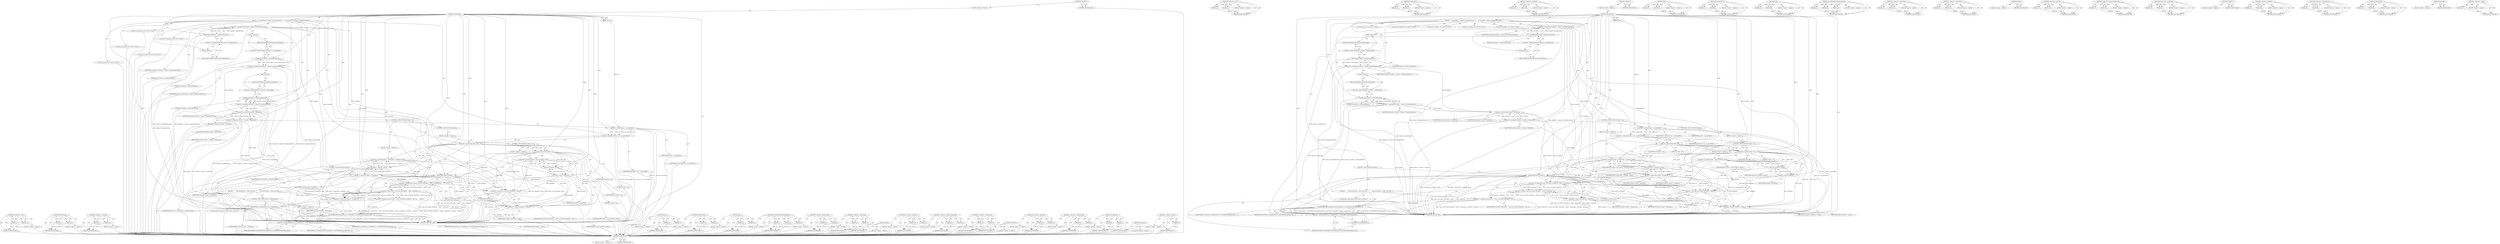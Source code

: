 digraph "&lt;operator&gt;.minus" {
vulnerable_200 [label=<(METHOD,scrollableArea)>];
vulnerable_201 [label=<(BLOCK,&lt;empty&gt;,&lt;empty&gt;)>];
vulnerable_202 [label=<(METHOD_RETURN,ANY)>];
vulnerable_181 [label=<(METHOD,&lt;operator&gt;.cast)>];
vulnerable_182 [label=<(PARAM,p1)>];
vulnerable_183 [label=<(PARAM,p2)>];
vulnerable_184 [label=<(BLOCK,&lt;empty&gt;,&lt;empty&gt;)>];
vulnerable_185 [label=<(METHOD_RETURN,ANY)>];
vulnerable_132 [label=<(METHOD,thumbLength)>];
vulnerable_133 [label=<(PARAM,p1)>];
vulnerable_134 [label=<(PARAM,p2)>];
vulnerable_135 [label=<(BLOCK,&lt;empty&gt;,&lt;empty&gt;)>];
vulnerable_136 [label=<(METHOD_RETURN,ANY)>];
vulnerable_157 [label=<(METHOD,&lt;operator&gt;.lessThan)>];
vulnerable_158 [label=<(PARAM,p1)>];
vulnerable_159 [label=<(PARAM,p2)>];
vulnerable_160 [label=<(BLOCK,&lt;empty&gt;,&lt;empty&gt;)>];
vulnerable_161 [label=<(METHOD_RETURN,ANY)>];
vulnerable_6 [label=<(METHOD,&lt;global&gt;)<SUB>1</SUB>>];
vulnerable_7 [label=<(BLOCK,&lt;empty&gt;,&lt;empty&gt;)<SUB>1</SUB>>];
vulnerable_8 [label=<(METHOD,moveThumb)<SUB>1</SUB>>];
vulnerable_9 [label=<(PARAM,int pos)<SUB>1</SUB>>];
vulnerable_10 [label=<(BLOCK,{
    int thumbPos = theme()-&gt;thumbPosition(thi...,{
    int thumbPos = theme()-&gt;thumbPosition(thi...)<SUB>2</SUB>>];
vulnerable_11 [label="<(LOCAL,int thumbPos: int)<SUB>3</SUB>>"];
vulnerable_12 [label=<(&lt;operator&gt;.assignment,thumbPos = theme()-&gt;thumbPosition(this))<SUB>3</SUB>>];
vulnerable_13 [label=<(IDENTIFIER,thumbPos,thumbPos = theme()-&gt;thumbPosition(this))<SUB>3</SUB>>];
vulnerable_14 [label=<(thumbPosition,theme()-&gt;thumbPosition(this))<SUB>3</SUB>>];
vulnerable_15 [label=<(&lt;operator&gt;.indirectFieldAccess,theme()-&gt;thumbPosition)<SUB>3</SUB>>];
vulnerable_16 [label=<(theme,theme())<SUB>3</SUB>>];
vulnerable_17 [label=<(FIELD_IDENTIFIER,thumbPosition,thumbPosition)<SUB>3</SUB>>];
vulnerable_18 [label=<(LITERAL,this,theme()-&gt;thumbPosition(this))<SUB>3</SUB>>];
vulnerable_19 [label="<(LOCAL,int thumbLen: int)<SUB>4</SUB>>"];
vulnerable_20 [label=<(&lt;operator&gt;.assignment,thumbLen = theme()-&gt;thumbLength(this))<SUB>4</SUB>>];
vulnerable_21 [label=<(IDENTIFIER,thumbLen,thumbLen = theme()-&gt;thumbLength(this))<SUB>4</SUB>>];
vulnerable_22 [label=<(thumbLength,theme()-&gt;thumbLength(this))<SUB>4</SUB>>];
vulnerable_23 [label=<(&lt;operator&gt;.indirectFieldAccess,theme()-&gt;thumbLength)<SUB>4</SUB>>];
vulnerable_24 [label=<(theme,theme())<SUB>4</SUB>>];
vulnerable_25 [label=<(FIELD_IDENTIFIER,thumbLength,thumbLength)<SUB>4</SUB>>];
vulnerable_26 [label=<(LITERAL,this,theme()-&gt;thumbLength(this))<SUB>4</SUB>>];
vulnerable_27 [label="<(LOCAL,int trackLen: int)<SUB>5</SUB>>"];
vulnerable_28 [label=<(&lt;operator&gt;.assignment,trackLen = theme()-&gt;trackLength(this))<SUB>5</SUB>>];
vulnerable_29 [label=<(IDENTIFIER,trackLen,trackLen = theme()-&gt;trackLength(this))<SUB>5</SUB>>];
vulnerable_30 [label=<(trackLength,theme()-&gt;trackLength(this))<SUB>5</SUB>>];
vulnerable_31 [label=<(&lt;operator&gt;.indirectFieldAccess,theme()-&gt;trackLength)<SUB>5</SUB>>];
vulnerable_32 [label=<(theme,theme())<SUB>5</SUB>>];
vulnerable_33 [label=<(FIELD_IDENTIFIER,trackLength,trackLength)<SUB>5</SUB>>];
vulnerable_34 [label=<(LITERAL,this,theme()-&gt;trackLength(this))<SUB>5</SUB>>];
vulnerable_35 [label="<(LOCAL,int maxPos: int)<SUB>6</SUB>>"];
vulnerable_36 [label=<(&lt;operator&gt;.assignment,maxPos = trackLen - thumbLen)<SUB>6</SUB>>];
vulnerable_37 [label=<(IDENTIFIER,maxPos,maxPos = trackLen - thumbLen)<SUB>6</SUB>>];
vulnerable_38 [label=<(&lt;operator&gt;.subtraction,trackLen - thumbLen)<SUB>6</SUB>>];
vulnerable_39 [label=<(IDENTIFIER,trackLen,trackLen - thumbLen)<SUB>6</SUB>>];
vulnerable_40 [label=<(IDENTIFIER,thumbLen,trackLen - thumbLen)<SUB>6</SUB>>];
vulnerable_41 [label="<(LOCAL,int delta: int)<SUB>7</SUB>>"];
vulnerable_42 [label=<(&lt;operator&gt;.assignment,delta = pos - m_pressedPos)<SUB>7</SUB>>];
vulnerable_43 [label=<(IDENTIFIER,delta,delta = pos - m_pressedPos)<SUB>7</SUB>>];
vulnerable_44 [label=<(&lt;operator&gt;.subtraction,pos - m_pressedPos)<SUB>7</SUB>>];
vulnerable_45 [label=<(IDENTIFIER,pos,pos - m_pressedPos)<SUB>7</SUB>>];
vulnerable_46 [label=<(IDENTIFIER,m_pressedPos,pos - m_pressedPos)<SUB>7</SUB>>];
vulnerable_47 [label=<(CONTROL_STRUCTURE,IF,if (delta &gt; 0))<SUB>8</SUB>>];
vulnerable_48 [label=<(&lt;operator&gt;.greaterThan,delta &gt; 0)<SUB>8</SUB>>];
vulnerable_49 [label=<(IDENTIFIER,delta,delta &gt; 0)<SUB>8</SUB>>];
vulnerable_50 [label=<(LITERAL,0,delta &gt; 0)<SUB>8</SUB>>];
vulnerable_51 [label=<(BLOCK,&lt;empty&gt;,&lt;empty&gt;)<SUB>9</SUB>>];
vulnerable_52 [label=<(&lt;operator&gt;.assignment,delta = min(maxPos - thumbPos, delta))<SUB>9</SUB>>];
vulnerable_53 [label=<(IDENTIFIER,delta,delta = min(maxPos - thumbPos, delta))<SUB>9</SUB>>];
vulnerable_54 [label=<(min,min(maxPos - thumbPos, delta))<SUB>9</SUB>>];
vulnerable_55 [label=<(&lt;operator&gt;.subtraction,maxPos - thumbPos)<SUB>9</SUB>>];
vulnerable_56 [label=<(IDENTIFIER,maxPos,maxPos - thumbPos)<SUB>9</SUB>>];
vulnerable_57 [label=<(IDENTIFIER,thumbPos,maxPos - thumbPos)<SUB>9</SUB>>];
vulnerable_58 [label=<(IDENTIFIER,delta,min(maxPos - thumbPos, delta))<SUB>9</SUB>>];
vulnerable_59 [label=<(CONTROL_STRUCTURE,ELSE,else)<SUB>10</SUB>>];
vulnerable_60 [label=<(BLOCK,&lt;empty&gt;,&lt;empty&gt;)<SUB>10</SUB>>];
vulnerable_61 [label=<(CONTROL_STRUCTURE,IF,if (delta &lt; 0))<SUB>10</SUB>>];
vulnerable_62 [label=<(&lt;operator&gt;.lessThan,delta &lt; 0)<SUB>10</SUB>>];
vulnerable_63 [label=<(IDENTIFIER,delta,delta &lt; 0)<SUB>10</SUB>>];
vulnerable_64 [label=<(LITERAL,0,delta &lt; 0)<SUB>10</SUB>>];
vulnerable_65 [label=<(BLOCK,&lt;empty&gt;,&lt;empty&gt;)<SUB>11</SUB>>];
vulnerable_66 [label=<(&lt;operator&gt;.assignment,delta = max(-thumbPos, delta))<SUB>11</SUB>>];
vulnerable_67 [label=<(IDENTIFIER,delta,delta = max(-thumbPos, delta))<SUB>11</SUB>>];
vulnerable_68 [label=<(max,max(-thumbPos, delta))<SUB>11</SUB>>];
vulnerable_69 [label=<(&lt;operator&gt;.minus,-thumbPos)<SUB>11</SUB>>];
vulnerable_70 [label=<(IDENTIFIER,thumbPos,-thumbPos)<SUB>11</SUB>>];
vulnerable_71 [label=<(IDENTIFIER,delta,max(-thumbPos, delta))<SUB>11</SUB>>];
vulnerable_72 [label=<(CONTROL_STRUCTURE,IF,if (delta))<SUB>13</SUB>>];
vulnerable_73 [label=<(IDENTIFIER,delta,if (delta))<SUB>13</SUB>>];
vulnerable_74 [label=<(BLOCK,{
         float newPosition = static_cast&lt;floa...,{
         float newPosition = static_cast&lt;floa...)<SUB>13</SUB>>];
vulnerable_75 [label="<(LOCAL,float newPosition: float)<SUB>14</SUB>>"];
vulnerable_76 [label=<(&lt;operator&gt;.assignment,newPosition = static_cast&lt;float&gt;(thumbPos + del...)<SUB>14</SUB>>];
vulnerable_77 [label=<(IDENTIFIER,newPosition,newPosition = static_cast&lt;float&gt;(thumbPos + del...)<SUB>14</SUB>>];
vulnerable_78 [label=<(&lt;operator&gt;.division,static_cast&lt;float&gt;(thumbPos + delta) * maximum(...)<SUB>14</SUB>>];
vulnerable_79 [label=<(&lt;operator&gt;.multiplication,static_cast&lt;float&gt;(thumbPos + delta) * maximum())<SUB>14</SUB>>];
vulnerable_80 [label=<(&lt;operator&gt;.cast,static_cast&lt;float&gt;(thumbPos + delta))<SUB>14</SUB>>];
vulnerable_81 [label=<(UNKNOWN,float,float)<SUB>14</SUB>>];
vulnerable_82 [label=<(&lt;operator&gt;.addition,thumbPos + delta)<SUB>14</SUB>>];
vulnerable_83 [label=<(IDENTIFIER,thumbPos,thumbPos + delta)<SUB>14</SUB>>];
vulnerable_84 [label=<(IDENTIFIER,delta,thumbPos + delta)<SUB>14</SUB>>];
vulnerable_85 [label=<(maximum,maximum())<SUB>14</SUB>>];
vulnerable_86 [label=<(&lt;operator&gt;.subtraction,trackLen - thumbLen)<SUB>14</SUB>>];
vulnerable_87 [label=<(IDENTIFIER,trackLen,trackLen - thumbLen)<SUB>14</SUB>>];
vulnerable_88 [label=<(IDENTIFIER,thumbLen,trackLen - thumbLen)<SUB>14</SUB>>];
vulnerable_89 [label=<(scrollToOffsetWithoutAnimation,scrollableArea()-&gt;scrollToOffsetWithoutAnimatio...)<SUB>15</SUB>>];
vulnerable_90 [label=<(&lt;operator&gt;.indirectFieldAccess,scrollableArea()-&gt;scrollToOffsetWithoutAnimation)<SUB>15</SUB>>];
vulnerable_91 [label=<(scrollableArea,scrollableArea())<SUB>15</SUB>>];
vulnerable_92 [label=<(FIELD_IDENTIFIER,scrollToOffsetWithoutAnimation,scrollToOffsetWithoutAnimation)<SUB>15</SUB>>];
vulnerable_93 [label=<(IDENTIFIER,m_orientation,scrollableArea()-&gt;scrollToOffsetWithoutAnimatio...)<SUB>15</SUB>>];
vulnerable_94 [label=<(IDENTIFIER,newPosition,scrollableArea()-&gt;scrollToOffsetWithoutAnimatio...)<SUB>15</SUB>>];
vulnerable_95 [label=<(METHOD_RETURN,void)<SUB>1</SUB>>];
vulnerable_97 [label=<(METHOD_RETURN,ANY)<SUB>1</SUB>>];
vulnerable_162 [label=<(METHOD,max)>];
vulnerable_163 [label=<(PARAM,p1)>];
vulnerable_164 [label=<(PARAM,p2)>];
vulnerable_165 [label=<(BLOCK,&lt;empty&gt;,&lt;empty&gt;)>];
vulnerable_166 [label=<(METHOD_RETURN,ANY)>];
vulnerable_119 [label=<(METHOD,thumbPosition)>];
vulnerable_120 [label=<(PARAM,p1)>];
vulnerable_121 [label=<(PARAM,p2)>];
vulnerable_122 [label=<(BLOCK,&lt;empty&gt;,&lt;empty&gt;)>];
vulnerable_123 [label=<(METHOD_RETURN,ANY)>];
vulnerable_152 [label=<(METHOD,min)>];
vulnerable_153 [label=<(PARAM,p1)>];
vulnerable_154 [label=<(PARAM,p2)>];
vulnerable_155 [label=<(BLOCK,&lt;empty&gt;,&lt;empty&gt;)>];
vulnerable_156 [label=<(METHOD_RETURN,ANY)>];
vulnerable_194 [label=<(METHOD,scrollToOffsetWithoutAnimation)>];
vulnerable_195 [label=<(PARAM,p1)>];
vulnerable_196 [label=<(PARAM,p2)>];
vulnerable_197 [label=<(PARAM,p3)>];
vulnerable_198 [label=<(BLOCK,&lt;empty&gt;,&lt;empty&gt;)>];
vulnerable_199 [label=<(METHOD_RETURN,ANY)>];
vulnerable_147 [label=<(METHOD,&lt;operator&gt;.greaterThan)>];
vulnerable_148 [label=<(PARAM,p1)>];
vulnerable_149 [label=<(PARAM,p2)>];
vulnerable_150 [label=<(BLOCK,&lt;empty&gt;,&lt;empty&gt;)>];
vulnerable_151 [label=<(METHOD_RETURN,ANY)>];
vulnerable_142 [label=<(METHOD,&lt;operator&gt;.subtraction)>];
vulnerable_143 [label=<(PARAM,p1)>];
vulnerable_144 [label=<(PARAM,p2)>];
vulnerable_145 [label=<(BLOCK,&lt;empty&gt;,&lt;empty&gt;)>];
vulnerable_146 [label=<(METHOD_RETURN,ANY)>];
vulnerable_129 [label=<(METHOD,theme)>];
vulnerable_130 [label=<(BLOCK,&lt;empty&gt;,&lt;empty&gt;)>];
vulnerable_131 [label=<(METHOD_RETURN,ANY)>];
vulnerable_171 [label=<(METHOD,&lt;operator&gt;.division)>];
vulnerable_172 [label=<(PARAM,p1)>];
vulnerable_173 [label=<(PARAM,p2)>];
vulnerable_174 [label=<(BLOCK,&lt;empty&gt;,&lt;empty&gt;)>];
vulnerable_175 [label=<(METHOD_RETURN,ANY)>];
vulnerable_124 [label=<(METHOD,&lt;operator&gt;.indirectFieldAccess)>];
vulnerable_125 [label=<(PARAM,p1)>];
vulnerable_126 [label=<(PARAM,p2)>];
vulnerable_127 [label=<(BLOCK,&lt;empty&gt;,&lt;empty&gt;)>];
vulnerable_128 [label=<(METHOD_RETURN,ANY)>];
vulnerable_114 [label=<(METHOD,&lt;operator&gt;.assignment)>];
vulnerable_115 [label=<(PARAM,p1)>];
vulnerable_116 [label=<(PARAM,p2)>];
vulnerable_117 [label=<(BLOCK,&lt;empty&gt;,&lt;empty&gt;)>];
vulnerable_118 [label=<(METHOD_RETURN,ANY)>];
vulnerable_108 [label=<(METHOD,&lt;global&gt;)<SUB>1</SUB>>];
vulnerable_109 [label=<(BLOCK,&lt;empty&gt;,&lt;empty&gt;)>];
vulnerable_110 [label=<(METHOD_RETURN,ANY)>];
vulnerable_186 [label=<(METHOD,&lt;operator&gt;.addition)>];
vulnerable_187 [label=<(PARAM,p1)>];
vulnerable_188 [label=<(PARAM,p2)>];
vulnerable_189 [label=<(BLOCK,&lt;empty&gt;,&lt;empty&gt;)>];
vulnerable_190 [label=<(METHOD_RETURN,ANY)>];
vulnerable_176 [label=<(METHOD,&lt;operator&gt;.multiplication)>];
vulnerable_177 [label=<(PARAM,p1)>];
vulnerable_178 [label=<(PARAM,p2)>];
vulnerable_179 [label=<(BLOCK,&lt;empty&gt;,&lt;empty&gt;)>];
vulnerable_180 [label=<(METHOD_RETURN,ANY)>];
vulnerable_137 [label=<(METHOD,trackLength)>];
vulnerable_138 [label=<(PARAM,p1)>];
vulnerable_139 [label=<(PARAM,p2)>];
vulnerable_140 [label=<(BLOCK,&lt;empty&gt;,&lt;empty&gt;)>];
vulnerable_141 [label=<(METHOD_RETURN,ANY)>];
vulnerable_191 [label=<(METHOD,maximum)>];
vulnerable_192 [label=<(BLOCK,&lt;empty&gt;,&lt;empty&gt;)>];
vulnerable_193 [label=<(METHOD_RETURN,ANY)>];
vulnerable_167 [label=<(METHOD,&lt;operator&gt;.minus)>];
vulnerable_168 [label=<(PARAM,p1)>];
vulnerable_169 [label=<(BLOCK,&lt;empty&gt;,&lt;empty&gt;)>];
vulnerable_170 [label=<(METHOD_RETURN,ANY)>];
fixed_184 [label=<(METHOD,&lt;operator&gt;.cast)>];
fixed_185 [label=<(PARAM,p1)>];
fixed_186 [label=<(PARAM,p2)>];
fixed_187 [label=<(BLOCK,&lt;empty&gt;,&lt;empty&gt;)>];
fixed_188 [label=<(METHOD_RETURN,ANY)>];
fixed_135 [label=<(METHOD,thumbLength)>];
fixed_136 [label=<(PARAM,p1)>];
fixed_137 [label=<(PARAM,p2)>];
fixed_138 [label=<(BLOCK,&lt;empty&gt;,&lt;empty&gt;)>];
fixed_139 [label=<(METHOD_RETURN,ANY)>];
fixed_160 [label=<(METHOD,&lt;operator&gt;.lessThan)>];
fixed_161 [label=<(PARAM,p1)>];
fixed_162 [label=<(PARAM,p2)>];
fixed_163 [label=<(BLOCK,&lt;empty&gt;,&lt;empty&gt;)>];
fixed_164 [label=<(METHOD_RETURN,ANY)>];
fixed_6 [label=<(METHOD,&lt;global&gt;)<SUB>1</SUB>>];
fixed_7 [label=<(BLOCK,&lt;empty&gt;,&lt;empty&gt;)<SUB>1</SUB>>];
fixed_8 [label=<(METHOD,moveThumb)<SUB>1</SUB>>];
fixed_9 [label=<(PARAM,int pos)<SUB>1</SUB>>];
fixed_10 [label=<(BLOCK,{
    int thumbPos = theme()-&gt;thumbPosition(thi...,{
    int thumbPos = theme()-&gt;thumbPosition(thi...)<SUB>2</SUB>>];
fixed_11 [label="<(LOCAL,int thumbPos: int)<SUB>3</SUB>>"];
fixed_12 [label=<(&lt;operator&gt;.assignment,thumbPos = theme()-&gt;thumbPosition(this))<SUB>3</SUB>>];
fixed_13 [label=<(IDENTIFIER,thumbPos,thumbPos = theme()-&gt;thumbPosition(this))<SUB>3</SUB>>];
fixed_14 [label=<(thumbPosition,theme()-&gt;thumbPosition(this))<SUB>3</SUB>>];
fixed_15 [label=<(&lt;operator&gt;.indirectFieldAccess,theme()-&gt;thumbPosition)<SUB>3</SUB>>];
fixed_16 [label=<(theme,theme())<SUB>3</SUB>>];
fixed_17 [label=<(FIELD_IDENTIFIER,thumbPosition,thumbPosition)<SUB>3</SUB>>];
fixed_18 [label=<(LITERAL,this,theme()-&gt;thumbPosition(this))<SUB>3</SUB>>];
fixed_19 [label="<(LOCAL,int thumbLen: int)<SUB>4</SUB>>"];
fixed_20 [label=<(&lt;operator&gt;.assignment,thumbLen = theme()-&gt;thumbLength(this))<SUB>4</SUB>>];
fixed_21 [label=<(IDENTIFIER,thumbLen,thumbLen = theme()-&gt;thumbLength(this))<SUB>4</SUB>>];
fixed_22 [label=<(thumbLength,theme()-&gt;thumbLength(this))<SUB>4</SUB>>];
fixed_23 [label=<(&lt;operator&gt;.indirectFieldAccess,theme()-&gt;thumbLength)<SUB>4</SUB>>];
fixed_24 [label=<(theme,theme())<SUB>4</SUB>>];
fixed_25 [label=<(FIELD_IDENTIFIER,thumbLength,thumbLength)<SUB>4</SUB>>];
fixed_26 [label=<(LITERAL,this,theme()-&gt;thumbLength(this))<SUB>4</SUB>>];
fixed_27 [label="<(LOCAL,int trackLen: int)<SUB>5</SUB>>"];
fixed_28 [label=<(&lt;operator&gt;.assignment,trackLen = theme()-&gt;trackLength(this))<SUB>5</SUB>>];
fixed_29 [label=<(IDENTIFIER,trackLen,trackLen = theme()-&gt;trackLength(this))<SUB>5</SUB>>];
fixed_30 [label=<(trackLength,theme()-&gt;trackLength(this))<SUB>5</SUB>>];
fixed_31 [label=<(&lt;operator&gt;.indirectFieldAccess,theme()-&gt;trackLength)<SUB>5</SUB>>];
fixed_32 [label=<(theme,theme())<SUB>5</SUB>>];
fixed_33 [label=<(FIELD_IDENTIFIER,trackLength,trackLength)<SUB>5</SUB>>];
fixed_34 [label=<(LITERAL,this,theme()-&gt;trackLength(this))<SUB>5</SUB>>];
fixed_35 [label="<(LOCAL,int maxPos: int)<SUB>6</SUB>>"];
fixed_36 [label=<(&lt;operator&gt;.assignment,maxPos = trackLen - thumbLen)<SUB>6</SUB>>];
fixed_37 [label=<(IDENTIFIER,maxPos,maxPos = trackLen - thumbLen)<SUB>6</SUB>>];
fixed_38 [label=<(&lt;operator&gt;.subtraction,trackLen - thumbLen)<SUB>6</SUB>>];
fixed_39 [label=<(IDENTIFIER,trackLen,trackLen - thumbLen)<SUB>6</SUB>>];
fixed_40 [label=<(IDENTIFIER,thumbLen,trackLen - thumbLen)<SUB>6</SUB>>];
fixed_41 [label="<(LOCAL,int delta: int)<SUB>7</SUB>>"];
fixed_42 [label=<(&lt;operator&gt;.assignment,delta = pos - m_pressedPos)<SUB>7</SUB>>];
fixed_43 [label=<(IDENTIFIER,delta,delta = pos - m_pressedPos)<SUB>7</SUB>>];
fixed_44 [label=<(&lt;operator&gt;.subtraction,pos - m_pressedPos)<SUB>7</SUB>>];
fixed_45 [label=<(IDENTIFIER,pos,pos - m_pressedPos)<SUB>7</SUB>>];
fixed_46 [label=<(IDENTIFIER,m_pressedPos,pos - m_pressedPos)<SUB>7</SUB>>];
fixed_47 [label=<(CONTROL_STRUCTURE,IF,if (delta &gt; 0))<SUB>8</SUB>>];
fixed_48 [label=<(&lt;operator&gt;.greaterThan,delta &gt; 0)<SUB>8</SUB>>];
fixed_49 [label=<(IDENTIFIER,delta,delta &gt; 0)<SUB>8</SUB>>];
fixed_50 [label=<(LITERAL,0,delta &gt; 0)<SUB>8</SUB>>];
fixed_51 [label=<(BLOCK,&lt;empty&gt;,&lt;empty&gt;)<SUB>9</SUB>>];
fixed_52 [label=<(&lt;operator&gt;.assignment,delta = min(maxPos - thumbPos, delta))<SUB>9</SUB>>];
fixed_53 [label=<(IDENTIFIER,delta,delta = min(maxPos - thumbPos, delta))<SUB>9</SUB>>];
fixed_54 [label=<(min,min(maxPos - thumbPos, delta))<SUB>9</SUB>>];
fixed_55 [label=<(&lt;operator&gt;.subtraction,maxPos - thumbPos)<SUB>9</SUB>>];
fixed_56 [label=<(IDENTIFIER,maxPos,maxPos - thumbPos)<SUB>9</SUB>>];
fixed_57 [label=<(IDENTIFIER,thumbPos,maxPos - thumbPos)<SUB>9</SUB>>];
fixed_58 [label=<(IDENTIFIER,delta,min(maxPos - thumbPos, delta))<SUB>9</SUB>>];
fixed_59 [label=<(CONTROL_STRUCTURE,ELSE,else)<SUB>10</SUB>>];
fixed_60 [label=<(BLOCK,&lt;empty&gt;,&lt;empty&gt;)<SUB>10</SUB>>];
fixed_61 [label=<(CONTROL_STRUCTURE,IF,if (delta &lt; 0))<SUB>10</SUB>>];
fixed_62 [label=<(&lt;operator&gt;.lessThan,delta &lt; 0)<SUB>10</SUB>>];
fixed_63 [label=<(IDENTIFIER,delta,delta &lt; 0)<SUB>10</SUB>>];
fixed_64 [label=<(LITERAL,0,delta &lt; 0)<SUB>10</SUB>>];
fixed_65 [label=<(BLOCK,&lt;empty&gt;,&lt;empty&gt;)<SUB>11</SUB>>];
fixed_66 [label=<(&lt;operator&gt;.assignment,delta = max(-thumbPos, delta))<SUB>11</SUB>>];
fixed_67 [label=<(IDENTIFIER,delta,delta = max(-thumbPos, delta))<SUB>11</SUB>>];
fixed_68 [label=<(max,max(-thumbPos, delta))<SUB>11</SUB>>];
fixed_69 [label=<(&lt;operator&gt;.minus,-thumbPos)<SUB>11</SUB>>];
fixed_70 [label=<(IDENTIFIER,thumbPos,-thumbPos)<SUB>11</SUB>>];
fixed_71 [label=<(IDENTIFIER,delta,max(-thumbPos, delta))<SUB>11</SUB>>];
fixed_72 [label=<(CONTROL_STRUCTURE,IF,if (delta))<SUB>13</SUB>>];
fixed_73 [label=<(IDENTIFIER,delta,if (delta))<SUB>13</SUB>>];
fixed_74 [label=<(BLOCK,{
         float newPosition = static_cast&lt;floa...,{
         float newPosition = static_cast&lt;floa...)<SUB>13</SUB>>];
fixed_75 [label="<(LOCAL,float newPosition: float)<SUB>14</SUB>>"];
fixed_76 [label=<(&lt;operator&gt;.assignment,newPosition = static_cast&lt;float&gt;(thumbPos + del...)<SUB>14</SUB>>];
fixed_77 [label=<(IDENTIFIER,newPosition,newPosition = static_cast&lt;float&gt;(thumbPos + del...)<SUB>14</SUB>>];
fixed_78 [label=<(&lt;operator&gt;.division,static_cast&lt;float&gt;(thumbPos + delta) * maximum(...)<SUB>14</SUB>>];
fixed_79 [label=<(&lt;operator&gt;.multiplication,static_cast&lt;float&gt;(thumbPos + delta) * maximum())<SUB>14</SUB>>];
fixed_80 [label=<(&lt;operator&gt;.cast,static_cast&lt;float&gt;(thumbPos + delta))<SUB>14</SUB>>];
fixed_81 [label=<(UNKNOWN,float,float)<SUB>14</SUB>>];
fixed_82 [label=<(&lt;operator&gt;.addition,thumbPos + delta)<SUB>14</SUB>>];
fixed_83 [label=<(IDENTIFIER,thumbPos,thumbPos + delta)<SUB>14</SUB>>];
fixed_84 [label=<(IDENTIFIER,delta,thumbPos + delta)<SUB>14</SUB>>];
fixed_85 [label=<(maximum,maximum())<SUB>14</SUB>>];
fixed_86 [label=<(&lt;operator&gt;.subtraction,trackLen - thumbLen)<SUB>14</SUB>>];
fixed_87 [label=<(IDENTIFIER,trackLen,trackLen - thumbLen)<SUB>14</SUB>>];
fixed_88 [label=<(IDENTIFIER,thumbLen,trackLen - thumbLen)<SUB>14</SUB>>];
fixed_89 [label=<(CONTROL_STRUCTURE,IF,if (m_scrollableArea))<SUB>15</SUB>>];
fixed_90 [label=<(IDENTIFIER,m_scrollableArea,if (m_scrollableArea))<SUB>15</SUB>>];
fixed_91 [label=<(BLOCK,&lt;empty&gt;,&lt;empty&gt;)<SUB>16</SUB>>];
fixed_92 [label=<(scrollToOffsetWithoutAnimation,m_scrollableArea-&gt;scrollToOffsetWithoutAnimatio...)<SUB>16</SUB>>];
fixed_93 [label=<(&lt;operator&gt;.indirectFieldAccess,m_scrollableArea-&gt;scrollToOffsetWithoutAnimation)<SUB>16</SUB>>];
fixed_94 [label=<(IDENTIFIER,m_scrollableArea,m_scrollableArea-&gt;scrollToOffsetWithoutAnimatio...)<SUB>16</SUB>>];
fixed_95 [label=<(FIELD_IDENTIFIER,scrollToOffsetWithoutAnimation,scrollToOffsetWithoutAnimation)<SUB>16</SUB>>];
fixed_96 [label=<(IDENTIFIER,m_orientation,m_scrollableArea-&gt;scrollToOffsetWithoutAnimatio...)<SUB>16</SUB>>];
fixed_97 [label=<(IDENTIFIER,newPosition,m_scrollableArea-&gt;scrollToOffsetWithoutAnimatio...)<SUB>16</SUB>>];
fixed_98 [label=<(METHOD_RETURN,void)<SUB>1</SUB>>];
fixed_100 [label=<(METHOD_RETURN,ANY)<SUB>1</SUB>>];
fixed_165 [label=<(METHOD,max)>];
fixed_166 [label=<(PARAM,p1)>];
fixed_167 [label=<(PARAM,p2)>];
fixed_168 [label=<(BLOCK,&lt;empty&gt;,&lt;empty&gt;)>];
fixed_169 [label=<(METHOD_RETURN,ANY)>];
fixed_122 [label=<(METHOD,thumbPosition)>];
fixed_123 [label=<(PARAM,p1)>];
fixed_124 [label=<(PARAM,p2)>];
fixed_125 [label=<(BLOCK,&lt;empty&gt;,&lt;empty&gt;)>];
fixed_126 [label=<(METHOD_RETURN,ANY)>];
fixed_155 [label=<(METHOD,min)>];
fixed_156 [label=<(PARAM,p1)>];
fixed_157 [label=<(PARAM,p2)>];
fixed_158 [label=<(BLOCK,&lt;empty&gt;,&lt;empty&gt;)>];
fixed_159 [label=<(METHOD_RETURN,ANY)>];
fixed_197 [label=<(METHOD,scrollToOffsetWithoutAnimation)>];
fixed_198 [label=<(PARAM,p1)>];
fixed_199 [label=<(PARAM,p2)>];
fixed_200 [label=<(PARAM,p3)>];
fixed_201 [label=<(BLOCK,&lt;empty&gt;,&lt;empty&gt;)>];
fixed_202 [label=<(METHOD_RETURN,ANY)>];
fixed_150 [label=<(METHOD,&lt;operator&gt;.greaterThan)>];
fixed_151 [label=<(PARAM,p1)>];
fixed_152 [label=<(PARAM,p2)>];
fixed_153 [label=<(BLOCK,&lt;empty&gt;,&lt;empty&gt;)>];
fixed_154 [label=<(METHOD_RETURN,ANY)>];
fixed_145 [label=<(METHOD,&lt;operator&gt;.subtraction)>];
fixed_146 [label=<(PARAM,p1)>];
fixed_147 [label=<(PARAM,p2)>];
fixed_148 [label=<(BLOCK,&lt;empty&gt;,&lt;empty&gt;)>];
fixed_149 [label=<(METHOD_RETURN,ANY)>];
fixed_132 [label=<(METHOD,theme)>];
fixed_133 [label=<(BLOCK,&lt;empty&gt;,&lt;empty&gt;)>];
fixed_134 [label=<(METHOD_RETURN,ANY)>];
fixed_174 [label=<(METHOD,&lt;operator&gt;.division)>];
fixed_175 [label=<(PARAM,p1)>];
fixed_176 [label=<(PARAM,p2)>];
fixed_177 [label=<(BLOCK,&lt;empty&gt;,&lt;empty&gt;)>];
fixed_178 [label=<(METHOD_RETURN,ANY)>];
fixed_127 [label=<(METHOD,&lt;operator&gt;.indirectFieldAccess)>];
fixed_128 [label=<(PARAM,p1)>];
fixed_129 [label=<(PARAM,p2)>];
fixed_130 [label=<(BLOCK,&lt;empty&gt;,&lt;empty&gt;)>];
fixed_131 [label=<(METHOD_RETURN,ANY)>];
fixed_117 [label=<(METHOD,&lt;operator&gt;.assignment)>];
fixed_118 [label=<(PARAM,p1)>];
fixed_119 [label=<(PARAM,p2)>];
fixed_120 [label=<(BLOCK,&lt;empty&gt;,&lt;empty&gt;)>];
fixed_121 [label=<(METHOD_RETURN,ANY)>];
fixed_111 [label=<(METHOD,&lt;global&gt;)<SUB>1</SUB>>];
fixed_112 [label=<(BLOCK,&lt;empty&gt;,&lt;empty&gt;)>];
fixed_113 [label=<(METHOD_RETURN,ANY)>];
fixed_189 [label=<(METHOD,&lt;operator&gt;.addition)>];
fixed_190 [label=<(PARAM,p1)>];
fixed_191 [label=<(PARAM,p2)>];
fixed_192 [label=<(BLOCK,&lt;empty&gt;,&lt;empty&gt;)>];
fixed_193 [label=<(METHOD_RETURN,ANY)>];
fixed_179 [label=<(METHOD,&lt;operator&gt;.multiplication)>];
fixed_180 [label=<(PARAM,p1)>];
fixed_181 [label=<(PARAM,p2)>];
fixed_182 [label=<(BLOCK,&lt;empty&gt;,&lt;empty&gt;)>];
fixed_183 [label=<(METHOD_RETURN,ANY)>];
fixed_140 [label=<(METHOD,trackLength)>];
fixed_141 [label=<(PARAM,p1)>];
fixed_142 [label=<(PARAM,p2)>];
fixed_143 [label=<(BLOCK,&lt;empty&gt;,&lt;empty&gt;)>];
fixed_144 [label=<(METHOD_RETURN,ANY)>];
fixed_194 [label=<(METHOD,maximum)>];
fixed_195 [label=<(BLOCK,&lt;empty&gt;,&lt;empty&gt;)>];
fixed_196 [label=<(METHOD_RETURN,ANY)>];
fixed_170 [label=<(METHOD,&lt;operator&gt;.minus)>];
fixed_171 [label=<(PARAM,p1)>];
fixed_172 [label=<(BLOCK,&lt;empty&gt;,&lt;empty&gt;)>];
fixed_173 [label=<(METHOD_RETURN,ANY)>];
vulnerable_200 -> vulnerable_201  [key=0, label="AST: "];
vulnerable_200 -> vulnerable_202  [key=0, label="AST: "];
vulnerable_200 -> vulnerable_202  [key=1, label="CFG: "];
vulnerable_181 -> vulnerable_182  [key=0, label="AST: "];
vulnerable_181 -> vulnerable_182  [key=1, label="DDG: "];
vulnerable_181 -> vulnerable_184  [key=0, label="AST: "];
vulnerable_181 -> vulnerable_183  [key=0, label="AST: "];
vulnerable_181 -> vulnerable_183  [key=1, label="DDG: "];
vulnerable_181 -> vulnerable_185  [key=0, label="AST: "];
vulnerable_181 -> vulnerable_185  [key=1, label="CFG: "];
vulnerable_182 -> vulnerable_185  [key=0, label="DDG: p1"];
vulnerable_183 -> vulnerable_185  [key=0, label="DDG: p2"];
vulnerable_132 -> vulnerable_133  [key=0, label="AST: "];
vulnerable_132 -> vulnerable_133  [key=1, label="DDG: "];
vulnerable_132 -> vulnerable_135  [key=0, label="AST: "];
vulnerable_132 -> vulnerable_134  [key=0, label="AST: "];
vulnerable_132 -> vulnerable_134  [key=1, label="DDG: "];
vulnerable_132 -> vulnerable_136  [key=0, label="AST: "];
vulnerable_132 -> vulnerable_136  [key=1, label="CFG: "];
vulnerable_133 -> vulnerable_136  [key=0, label="DDG: p1"];
vulnerable_134 -> vulnerable_136  [key=0, label="DDG: p2"];
vulnerable_157 -> vulnerable_158  [key=0, label="AST: "];
vulnerable_157 -> vulnerable_158  [key=1, label="DDG: "];
vulnerable_157 -> vulnerable_160  [key=0, label="AST: "];
vulnerable_157 -> vulnerable_159  [key=0, label="AST: "];
vulnerable_157 -> vulnerable_159  [key=1, label="DDG: "];
vulnerable_157 -> vulnerable_161  [key=0, label="AST: "];
vulnerable_157 -> vulnerable_161  [key=1, label="CFG: "];
vulnerable_158 -> vulnerable_161  [key=0, label="DDG: p1"];
vulnerable_159 -> vulnerable_161  [key=0, label="DDG: p2"];
vulnerable_6 -> vulnerable_7  [key=0, label="AST: "];
vulnerable_6 -> vulnerable_97  [key=0, label="AST: "];
vulnerable_6 -> vulnerable_97  [key=1, label="CFG: "];
vulnerable_7 -> vulnerable_8  [key=0, label="AST: "];
vulnerable_8 -> vulnerable_9  [key=0, label="AST: "];
vulnerable_8 -> vulnerable_9  [key=1, label="DDG: "];
vulnerable_8 -> vulnerable_10  [key=0, label="AST: "];
vulnerable_8 -> vulnerable_95  [key=0, label="AST: "];
vulnerable_8 -> vulnerable_16  [key=0, label="CFG: "];
vulnerable_8 -> vulnerable_73  [key=0, label="DDG: "];
vulnerable_8 -> vulnerable_14  [key=0, label="DDG: "];
vulnerable_8 -> vulnerable_22  [key=0, label="DDG: "];
vulnerable_8 -> vulnerable_30  [key=0, label="DDG: "];
vulnerable_8 -> vulnerable_38  [key=0, label="DDG: "];
vulnerable_8 -> vulnerable_44  [key=0, label="DDG: "];
vulnerable_8 -> vulnerable_48  [key=0, label="DDG: "];
vulnerable_8 -> vulnerable_89  [key=0, label="DDG: "];
vulnerable_8 -> vulnerable_54  [key=0, label="DDG: "];
vulnerable_8 -> vulnerable_55  [key=0, label="DDG: "];
vulnerable_8 -> vulnerable_62  [key=0, label="DDG: "];
vulnerable_8 -> vulnerable_79  [key=0, label="DDG: "];
vulnerable_8 -> vulnerable_86  [key=0, label="DDG: "];
vulnerable_8 -> vulnerable_80  [key=0, label="DDG: "];
vulnerable_8 -> vulnerable_68  [key=0, label="DDG: "];
vulnerable_8 -> vulnerable_82  [key=0, label="DDG: "];
vulnerable_8 -> vulnerable_69  [key=0, label="DDG: "];
vulnerable_9 -> vulnerable_44  [key=0, label="DDG: pos"];
vulnerable_10 -> vulnerable_11  [key=0, label="AST: "];
vulnerable_10 -> vulnerable_12  [key=0, label="AST: "];
vulnerable_10 -> vulnerable_19  [key=0, label="AST: "];
vulnerable_10 -> vulnerable_20  [key=0, label="AST: "];
vulnerable_10 -> vulnerable_27  [key=0, label="AST: "];
vulnerable_10 -> vulnerable_28  [key=0, label="AST: "];
vulnerable_10 -> vulnerable_35  [key=0, label="AST: "];
vulnerable_10 -> vulnerable_36  [key=0, label="AST: "];
vulnerable_10 -> vulnerable_41  [key=0, label="AST: "];
vulnerable_10 -> vulnerable_42  [key=0, label="AST: "];
vulnerable_10 -> vulnerable_47  [key=0, label="AST: "];
vulnerable_10 -> vulnerable_72  [key=0, label="AST: "];
vulnerable_12 -> vulnerable_13  [key=0, label="AST: "];
vulnerable_12 -> vulnerable_14  [key=0, label="AST: "];
vulnerable_12 -> vulnerable_24  [key=0, label="CFG: "];
vulnerable_12 -> vulnerable_95  [key=0, label="DDG: theme()-&gt;thumbPosition(this)"];
vulnerable_12 -> vulnerable_95  [key=1, label="DDG: thumbPos = theme()-&gt;thumbPosition(this)"];
vulnerable_12 -> vulnerable_55  [key=0, label="DDG: thumbPos"];
vulnerable_12 -> vulnerable_79  [key=0, label="DDG: thumbPos"];
vulnerable_12 -> vulnerable_80  [key=0, label="DDG: thumbPos"];
vulnerable_12 -> vulnerable_82  [key=0, label="DDG: thumbPos"];
vulnerable_12 -> vulnerable_69  [key=0, label="DDG: thumbPos"];
vulnerable_14 -> vulnerable_15  [key=0, label="AST: "];
vulnerable_14 -> vulnerable_18  [key=0, label="AST: "];
vulnerable_14 -> vulnerable_12  [key=0, label="CFG: "];
vulnerable_14 -> vulnerable_12  [key=1, label="DDG: theme()-&gt;thumbPosition"];
vulnerable_14 -> vulnerable_12  [key=2, label="DDG: this"];
vulnerable_14 -> vulnerable_95  [key=0, label="DDG: theme()-&gt;thumbPosition"];
vulnerable_15 -> vulnerable_16  [key=0, label="AST: "];
vulnerable_15 -> vulnerable_17  [key=0, label="AST: "];
vulnerable_15 -> vulnerable_14  [key=0, label="CFG: "];
vulnerable_16 -> vulnerable_17  [key=0, label="CFG: "];
vulnerable_17 -> vulnerable_15  [key=0, label="CFG: "];
vulnerable_20 -> vulnerable_21  [key=0, label="AST: "];
vulnerable_20 -> vulnerable_22  [key=0, label="AST: "];
vulnerable_20 -> vulnerable_32  [key=0, label="CFG: "];
vulnerable_20 -> vulnerable_95  [key=0, label="DDG: theme()-&gt;thumbLength(this)"];
vulnerable_20 -> vulnerable_95  [key=1, label="DDG: thumbLen = theme()-&gt;thumbLength(this)"];
vulnerable_20 -> vulnerable_38  [key=0, label="DDG: thumbLen"];
vulnerable_22 -> vulnerable_23  [key=0, label="AST: "];
vulnerable_22 -> vulnerable_26  [key=0, label="AST: "];
vulnerable_22 -> vulnerable_20  [key=0, label="CFG: "];
vulnerable_22 -> vulnerable_20  [key=1, label="DDG: theme()-&gt;thumbLength"];
vulnerable_22 -> vulnerable_20  [key=2, label="DDG: this"];
vulnerable_22 -> vulnerable_95  [key=0, label="DDG: theme()-&gt;thumbLength"];
vulnerable_23 -> vulnerable_24  [key=0, label="AST: "];
vulnerable_23 -> vulnerable_25  [key=0, label="AST: "];
vulnerable_23 -> vulnerable_22  [key=0, label="CFG: "];
vulnerable_24 -> vulnerable_25  [key=0, label="CFG: "];
vulnerable_25 -> vulnerable_23  [key=0, label="CFG: "];
vulnerable_28 -> vulnerable_29  [key=0, label="AST: "];
vulnerable_28 -> vulnerable_30  [key=0, label="AST: "];
vulnerable_28 -> vulnerable_38  [key=0, label="CFG: "];
vulnerable_28 -> vulnerable_38  [key=1, label="DDG: trackLen"];
vulnerable_28 -> vulnerable_95  [key=0, label="DDG: theme()-&gt;trackLength(this)"];
vulnerable_28 -> vulnerable_95  [key=1, label="DDG: trackLen = theme()-&gt;trackLength(this)"];
vulnerable_30 -> vulnerable_31  [key=0, label="AST: "];
vulnerable_30 -> vulnerable_34  [key=0, label="AST: "];
vulnerable_30 -> vulnerable_28  [key=0, label="CFG: "];
vulnerable_30 -> vulnerable_28  [key=1, label="DDG: theme()-&gt;trackLength"];
vulnerable_30 -> vulnerable_28  [key=2, label="DDG: this"];
vulnerable_30 -> vulnerable_95  [key=0, label="DDG: theme()-&gt;trackLength"];
vulnerable_31 -> vulnerable_32  [key=0, label="AST: "];
vulnerable_31 -> vulnerable_33  [key=0, label="AST: "];
vulnerable_31 -> vulnerable_30  [key=0, label="CFG: "];
vulnerable_32 -> vulnerable_33  [key=0, label="CFG: "];
vulnerable_33 -> vulnerable_31  [key=0, label="CFG: "];
vulnerable_36 -> vulnerable_37  [key=0, label="AST: "];
vulnerable_36 -> vulnerable_38  [key=0, label="AST: "];
vulnerable_36 -> vulnerable_44  [key=0, label="CFG: "];
vulnerable_36 -> vulnerable_95  [key=0, label="DDG: maxPos"];
vulnerable_36 -> vulnerable_95  [key=1, label="DDG: maxPos = trackLen - thumbLen"];
vulnerable_36 -> vulnerable_55  [key=0, label="DDG: maxPos"];
vulnerable_38 -> vulnerable_39  [key=0, label="AST: "];
vulnerable_38 -> vulnerable_40  [key=0, label="AST: "];
vulnerable_38 -> vulnerable_36  [key=0, label="CFG: "];
vulnerable_38 -> vulnerable_36  [key=1, label="DDG: trackLen"];
vulnerable_38 -> vulnerable_36  [key=2, label="DDG: thumbLen"];
vulnerable_38 -> vulnerable_86  [key=0, label="DDG: trackLen"];
vulnerable_38 -> vulnerable_86  [key=1, label="DDG: thumbLen"];
vulnerable_42 -> vulnerable_43  [key=0, label="AST: "];
vulnerable_42 -> vulnerable_44  [key=0, label="AST: "];
vulnerable_42 -> vulnerable_48  [key=0, label="CFG: "];
vulnerable_42 -> vulnerable_48  [key=1, label="DDG: delta"];
vulnerable_42 -> vulnerable_95  [key=0, label="DDG: pos - m_pressedPos"];
vulnerable_42 -> vulnerable_95  [key=1, label="DDG: delta = pos - m_pressedPos"];
vulnerable_44 -> vulnerable_45  [key=0, label="AST: "];
vulnerable_44 -> vulnerable_46  [key=0, label="AST: "];
vulnerable_44 -> vulnerable_42  [key=0, label="CFG: "];
vulnerable_44 -> vulnerable_42  [key=1, label="DDG: pos"];
vulnerable_44 -> vulnerable_42  [key=2, label="DDG: m_pressedPos"];
vulnerable_44 -> vulnerable_95  [key=0, label="DDG: pos"];
vulnerable_44 -> vulnerable_95  [key=1, label="DDG: m_pressedPos"];
vulnerable_47 -> vulnerable_48  [key=0, label="AST: "];
vulnerable_47 -> vulnerable_51  [key=0, label="AST: "];
vulnerable_47 -> vulnerable_59  [key=0, label="AST: "];
vulnerable_48 -> vulnerable_49  [key=0, label="AST: "];
vulnerable_48 -> vulnerable_50  [key=0, label="AST: "];
vulnerable_48 -> vulnerable_55  [key=0, label="CFG: "];
vulnerable_48 -> vulnerable_55  [key=1, label="CDG: "];
vulnerable_48 -> vulnerable_62  [key=0, label="CFG: "];
vulnerable_48 -> vulnerable_62  [key=1, label="DDG: delta"];
vulnerable_48 -> vulnerable_62  [key=2, label="CDG: "];
vulnerable_48 -> vulnerable_95  [key=0, label="DDG: delta &gt; 0"];
vulnerable_48 -> vulnerable_54  [key=0, label="DDG: delta"];
vulnerable_48 -> vulnerable_54  [key=1, label="CDG: "];
vulnerable_48 -> vulnerable_52  [key=0, label="CDG: "];
vulnerable_51 -> vulnerable_52  [key=0, label="AST: "];
vulnerable_52 -> vulnerable_53  [key=0, label="AST: "];
vulnerable_52 -> vulnerable_54  [key=0, label="AST: "];
vulnerable_52 -> vulnerable_73  [key=0, label="CFG: "];
vulnerable_52 -> vulnerable_95  [key=0, label="DDG: min(maxPos - thumbPos, delta)"];
vulnerable_52 -> vulnerable_95  [key=1, label="DDG: delta = min(maxPos - thumbPos, delta)"];
vulnerable_52 -> vulnerable_79  [key=0, label="DDG: delta"];
vulnerable_52 -> vulnerable_80  [key=0, label="DDG: delta"];
vulnerable_52 -> vulnerable_82  [key=0, label="DDG: delta"];
vulnerable_54 -> vulnerable_55  [key=0, label="AST: "];
vulnerable_54 -> vulnerable_58  [key=0, label="AST: "];
vulnerable_54 -> vulnerable_52  [key=0, label="CFG: "];
vulnerable_54 -> vulnerable_52  [key=1, label="DDG: maxPos - thumbPos"];
vulnerable_54 -> vulnerable_52  [key=2, label="DDG: delta"];
vulnerable_54 -> vulnerable_95  [key=0, label="DDG: maxPos - thumbPos"];
vulnerable_55 -> vulnerable_56  [key=0, label="AST: "];
vulnerable_55 -> vulnerable_57  [key=0, label="AST: "];
vulnerable_55 -> vulnerable_54  [key=0, label="CFG: "];
vulnerable_55 -> vulnerable_54  [key=1, label="DDG: maxPos"];
vulnerable_55 -> vulnerable_54  [key=2, label="DDG: thumbPos"];
vulnerable_55 -> vulnerable_95  [key=0, label="DDG: maxPos"];
vulnerable_55 -> vulnerable_79  [key=0, label="DDG: thumbPos"];
vulnerable_55 -> vulnerable_80  [key=0, label="DDG: thumbPos"];
vulnerable_55 -> vulnerable_82  [key=0, label="DDG: thumbPos"];
vulnerable_59 -> vulnerable_60  [key=0, label="AST: "];
vulnerable_60 -> vulnerable_61  [key=0, label="AST: "];
vulnerable_61 -> vulnerable_62  [key=0, label="AST: "];
vulnerable_61 -> vulnerable_65  [key=0, label="AST: "];
vulnerable_62 -> vulnerable_63  [key=0, label="AST: "];
vulnerable_62 -> vulnerable_64  [key=0, label="AST: "];
vulnerable_62 -> vulnerable_73  [key=0, label="CFG: "];
vulnerable_62 -> vulnerable_69  [key=0, label="CFG: "];
vulnerable_62 -> vulnerable_69  [key=1, label="CDG: "];
vulnerable_62 -> vulnerable_95  [key=0, label="DDG: delta &lt; 0"];
vulnerable_62 -> vulnerable_79  [key=0, label="DDG: delta"];
vulnerable_62 -> vulnerable_80  [key=0, label="DDG: delta"];
vulnerable_62 -> vulnerable_68  [key=0, label="DDG: delta"];
vulnerable_62 -> vulnerable_68  [key=1, label="CDG: "];
vulnerable_62 -> vulnerable_82  [key=0, label="DDG: delta"];
vulnerable_62 -> vulnerable_66  [key=0, label="CDG: "];
vulnerable_65 -> vulnerable_66  [key=0, label="AST: "];
vulnerable_66 -> vulnerable_67  [key=0, label="AST: "];
vulnerable_66 -> vulnerable_68  [key=0, label="AST: "];
vulnerable_66 -> vulnerable_73  [key=0, label="CFG: "];
vulnerable_66 -> vulnerable_95  [key=0, label="DDG: max(-thumbPos, delta)"];
vulnerable_66 -> vulnerable_95  [key=1, label="DDG: delta = max(-thumbPos, delta)"];
vulnerable_66 -> vulnerable_79  [key=0, label="DDG: delta"];
vulnerable_66 -> vulnerable_80  [key=0, label="DDG: delta"];
vulnerable_66 -> vulnerable_82  [key=0, label="DDG: delta"];
vulnerable_68 -> vulnerable_69  [key=0, label="AST: "];
vulnerable_68 -> vulnerable_71  [key=0, label="AST: "];
vulnerable_68 -> vulnerable_66  [key=0, label="CFG: "];
vulnerable_68 -> vulnerable_66  [key=1, label="DDG: -thumbPos"];
vulnerable_68 -> vulnerable_66  [key=2, label="DDG: delta"];
vulnerable_68 -> vulnerable_95  [key=0, label="DDG: -thumbPos"];
vulnerable_69 -> vulnerable_70  [key=0, label="AST: "];
vulnerable_69 -> vulnerable_68  [key=0, label="CFG: "];
vulnerable_69 -> vulnerable_68  [key=1, label="DDG: thumbPos"];
vulnerable_69 -> vulnerable_79  [key=0, label="DDG: thumbPos"];
vulnerable_69 -> vulnerable_80  [key=0, label="DDG: thumbPos"];
vulnerable_69 -> vulnerable_82  [key=0, label="DDG: thumbPos"];
vulnerable_72 -> vulnerable_73  [key=0, label="AST: "];
vulnerable_72 -> vulnerable_74  [key=0, label="AST: "];
vulnerable_73 -> vulnerable_95  [key=0, label="CFG: "];
vulnerable_73 -> vulnerable_81  [key=0, label="CFG: "];
vulnerable_73 -> vulnerable_81  [key=1, label="CDG: "];
vulnerable_73 -> vulnerable_80  [key=0, label="CDG: "];
vulnerable_73 -> vulnerable_89  [key=0, label="CDG: "];
vulnerable_73 -> vulnerable_85  [key=0, label="CDG: "];
vulnerable_73 -> vulnerable_92  [key=0, label="CDG: "];
vulnerable_73 -> vulnerable_76  [key=0, label="CDG: "];
vulnerable_73 -> vulnerable_91  [key=0, label="CDG: "];
vulnerable_73 -> vulnerable_82  [key=0, label="CDG: "];
vulnerable_73 -> vulnerable_90  [key=0, label="CDG: "];
vulnerable_73 -> vulnerable_78  [key=0, label="CDG: "];
vulnerable_73 -> vulnerable_79  [key=0, label="CDG: "];
vulnerable_73 -> vulnerable_86  [key=0, label="CDG: "];
vulnerable_74 -> vulnerable_75  [key=0, label="AST: "];
vulnerable_74 -> vulnerable_76  [key=0, label="AST: "];
vulnerable_74 -> vulnerable_89  [key=0, label="AST: "];
vulnerable_76 -> vulnerable_77  [key=0, label="AST: "];
vulnerable_76 -> vulnerable_78  [key=0, label="AST: "];
vulnerable_76 -> vulnerable_91  [key=0, label="CFG: "];
vulnerable_76 -> vulnerable_95  [key=0, label="DDG: static_cast&lt;float&gt;(thumbPos + delta) * maximum() / (trackLen - thumbLen)"];
vulnerable_76 -> vulnerable_95  [key=1, label="DDG: newPosition = static_cast&lt;float&gt;(thumbPos + delta) * maximum() / (trackLen - thumbLen)"];
vulnerable_76 -> vulnerable_89  [key=0, label="DDG: newPosition"];
vulnerable_78 -> vulnerable_79  [key=0, label="AST: "];
vulnerable_78 -> vulnerable_86  [key=0, label="AST: "];
vulnerable_78 -> vulnerable_76  [key=0, label="CFG: "];
vulnerable_78 -> vulnerable_76  [key=1, label="DDG: static_cast&lt;float&gt;(thumbPos + delta) * maximum()"];
vulnerable_78 -> vulnerable_76  [key=2, label="DDG: trackLen - thumbLen"];
vulnerable_78 -> vulnerable_95  [key=0, label="DDG: static_cast&lt;float&gt;(thumbPos + delta) * maximum()"];
vulnerable_78 -> vulnerable_95  [key=1, label="DDG: trackLen - thumbLen"];
vulnerable_79 -> vulnerable_80  [key=0, label="AST: "];
vulnerable_79 -> vulnerable_85  [key=0, label="AST: "];
vulnerable_79 -> vulnerable_86  [key=0, label="CFG: "];
vulnerable_79 -> vulnerable_95  [key=0, label="DDG: static_cast&lt;float&gt;(thumbPos + delta)"];
vulnerable_79 -> vulnerable_95  [key=1, label="DDG: maximum()"];
vulnerable_79 -> vulnerable_78  [key=0, label="DDG: static_cast&lt;float&gt;(thumbPos + delta)"];
vulnerable_79 -> vulnerable_78  [key=1, label="DDG: maximum()"];
vulnerable_80 -> vulnerable_81  [key=0, label="AST: "];
vulnerable_80 -> vulnerable_82  [key=0, label="AST: "];
vulnerable_80 -> vulnerable_85  [key=0, label="CFG: "];
vulnerable_80 -> vulnerable_95  [key=0, label="DDG: thumbPos + delta"];
vulnerable_81 -> vulnerable_82  [key=0, label="CFG: "];
vulnerable_82 -> vulnerable_83  [key=0, label="AST: "];
vulnerable_82 -> vulnerable_84  [key=0, label="AST: "];
vulnerable_82 -> vulnerable_80  [key=0, label="CFG: "];
vulnerable_82 -> vulnerable_95  [key=0, label="DDG: thumbPos"];
vulnerable_82 -> vulnerable_95  [key=1, label="DDG: delta"];
vulnerable_85 -> vulnerable_79  [key=0, label="CFG: "];
vulnerable_86 -> vulnerable_87  [key=0, label="AST: "];
vulnerable_86 -> vulnerable_88  [key=0, label="AST: "];
vulnerable_86 -> vulnerable_78  [key=0, label="CFG: "];
vulnerable_86 -> vulnerable_78  [key=1, label="DDG: trackLen"];
vulnerable_86 -> vulnerable_78  [key=2, label="DDG: thumbLen"];
vulnerable_86 -> vulnerable_95  [key=0, label="DDG: trackLen"];
vulnerable_86 -> vulnerable_95  [key=1, label="DDG: thumbLen"];
vulnerable_89 -> vulnerable_90  [key=0, label="AST: "];
vulnerable_89 -> vulnerable_93  [key=0, label="AST: "];
vulnerable_89 -> vulnerable_94  [key=0, label="AST: "];
vulnerable_89 -> vulnerable_95  [key=0, label="CFG: "];
vulnerable_89 -> vulnerable_95  [key=1, label="DDG: scrollableArea()-&gt;scrollToOffsetWithoutAnimation"];
vulnerable_89 -> vulnerable_95  [key=2, label="DDG: newPosition"];
vulnerable_89 -> vulnerable_95  [key=3, label="DDG: scrollableArea()-&gt;scrollToOffsetWithoutAnimation(m_orientation, newPosition)"];
vulnerable_89 -> vulnerable_95  [key=4, label="DDG: m_orientation"];
vulnerable_90 -> vulnerable_91  [key=0, label="AST: "];
vulnerable_90 -> vulnerable_92  [key=0, label="AST: "];
vulnerable_90 -> vulnerable_89  [key=0, label="CFG: "];
vulnerable_91 -> vulnerable_92  [key=0, label="CFG: "];
vulnerable_92 -> vulnerable_90  [key=0, label="CFG: "];
vulnerable_162 -> vulnerable_163  [key=0, label="AST: "];
vulnerable_162 -> vulnerable_163  [key=1, label="DDG: "];
vulnerable_162 -> vulnerable_165  [key=0, label="AST: "];
vulnerable_162 -> vulnerable_164  [key=0, label="AST: "];
vulnerable_162 -> vulnerable_164  [key=1, label="DDG: "];
vulnerable_162 -> vulnerable_166  [key=0, label="AST: "];
vulnerable_162 -> vulnerable_166  [key=1, label="CFG: "];
vulnerable_163 -> vulnerable_166  [key=0, label="DDG: p1"];
vulnerable_164 -> vulnerable_166  [key=0, label="DDG: p2"];
vulnerable_119 -> vulnerable_120  [key=0, label="AST: "];
vulnerable_119 -> vulnerable_120  [key=1, label="DDG: "];
vulnerable_119 -> vulnerable_122  [key=0, label="AST: "];
vulnerable_119 -> vulnerable_121  [key=0, label="AST: "];
vulnerable_119 -> vulnerable_121  [key=1, label="DDG: "];
vulnerable_119 -> vulnerable_123  [key=0, label="AST: "];
vulnerable_119 -> vulnerable_123  [key=1, label="CFG: "];
vulnerable_120 -> vulnerable_123  [key=0, label="DDG: p1"];
vulnerable_121 -> vulnerable_123  [key=0, label="DDG: p2"];
vulnerable_152 -> vulnerable_153  [key=0, label="AST: "];
vulnerable_152 -> vulnerable_153  [key=1, label="DDG: "];
vulnerable_152 -> vulnerable_155  [key=0, label="AST: "];
vulnerable_152 -> vulnerable_154  [key=0, label="AST: "];
vulnerable_152 -> vulnerable_154  [key=1, label="DDG: "];
vulnerable_152 -> vulnerable_156  [key=0, label="AST: "];
vulnerable_152 -> vulnerable_156  [key=1, label="CFG: "];
vulnerable_153 -> vulnerable_156  [key=0, label="DDG: p1"];
vulnerable_154 -> vulnerable_156  [key=0, label="DDG: p2"];
vulnerable_194 -> vulnerable_195  [key=0, label="AST: "];
vulnerable_194 -> vulnerable_195  [key=1, label="DDG: "];
vulnerable_194 -> vulnerable_198  [key=0, label="AST: "];
vulnerable_194 -> vulnerable_196  [key=0, label="AST: "];
vulnerable_194 -> vulnerable_196  [key=1, label="DDG: "];
vulnerable_194 -> vulnerable_199  [key=0, label="AST: "];
vulnerable_194 -> vulnerable_199  [key=1, label="CFG: "];
vulnerable_194 -> vulnerable_197  [key=0, label="AST: "];
vulnerable_194 -> vulnerable_197  [key=1, label="DDG: "];
vulnerable_195 -> vulnerable_199  [key=0, label="DDG: p1"];
vulnerable_196 -> vulnerable_199  [key=0, label="DDG: p2"];
vulnerable_197 -> vulnerable_199  [key=0, label="DDG: p3"];
vulnerable_147 -> vulnerable_148  [key=0, label="AST: "];
vulnerable_147 -> vulnerable_148  [key=1, label="DDG: "];
vulnerable_147 -> vulnerable_150  [key=0, label="AST: "];
vulnerable_147 -> vulnerable_149  [key=0, label="AST: "];
vulnerable_147 -> vulnerable_149  [key=1, label="DDG: "];
vulnerable_147 -> vulnerable_151  [key=0, label="AST: "];
vulnerable_147 -> vulnerable_151  [key=1, label="CFG: "];
vulnerable_148 -> vulnerable_151  [key=0, label="DDG: p1"];
vulnerable_149 -> vulnerable_151  [key=0, label="DDG: p2"];
vulnerable_142 -> vulnerable_143  [key=0, label="AST: "];
vulnerable_142 -> vulnerable_143  [key=1, label="DDG: "];
vulnerable_142 -> vulnerable_145  [key=0, label="AST: "];
vulnerable_142 -> vulnerable_144  [key=0, label="AST: "];
vulnerable_142 -> vulnerable_144  [key=1, label="DDG: "];
vulnerable_142 -> vulnerable_146  [key=0, label="AST: "];
vulnerable_142 -> vulnerable_146  [key=1, label="CFG: "];
vulnerable_143 -> vulnerable_146  [key=0, label="DDG: p1"];
vulnerable_144 -> vulnerable_146  [key=0, label="DDG: p2"];
vulnerable_129 -> vulnerable_130  [key=0, label="AST: "];
vulnerable_129 -> vulnerable_131  [key=0, label="AST: "];
vulnerable_129 -> vulnerable_131  [key=1, label="CFG: "];
vulnerable_171 -> vulnerable_172  [key=0, label="AST: "];
vulnerable_171 -> vulnerable_172  [key=1, label="DDG: "];
vulnerable_171 -> vulnerable_174  [key=0, label="AST: "];
vulnerable_171 -> vulnerable_173  [key=0, label="AST: "];
vulnerable_171 -> vulnerable_173  [key=1, label="DDG: "];
vulnerable_171 -> vulnerable_175  [key=0, label="AST: "];
vulnerable_171 -> vulnerable_175  [key=1, label="CFG: "];
vulnerable_172 -> vulnerable_175  [key=0, label="DDG: p1"];
vulnerable_173 -> vulnerable_175  [key=0, label="DDG: p2"];
vulnerable_124 -> vulnerable_125  [key=0, label="AST: "];
vulnerable_124 -> vulnerable_125  [key=1, label="DDG: "];
vulnerable_124 -> vulnerable_127  [key=0, label="AST: "];
vulnerable_124 -> vulnerable_126  [key=0, label="AST: "];
vulnerable_124 -> vulnerable_126  [key=1, label="DDG: "];
vulnerable_124 -> vulnerable_128  [key=0, label="AST: "];
vulnerable_124 -> vulnerable_128  [key=1, label="CFG: "];
vulnerable_125 -> vulnerable_128  [key=0, label="DDG: p1"];
vulnerable_126 -> vulnerable_128  [key=0, label="DDG: p2"];
vulnerable_114 -> vulnerable_115  [key=0, label="AST: "];
vulnerable_114 -> vulnerable_115  [key=1, label="DDG: "];
vulnerable_114 -> vulnerable_117  [key=0, label="AST: "];
vulnerable_114 -> vulnerable_116  [key=0, label="AST: "];
vulnerable_114 -> vulnerable_116  [key=1, label="DDG: "];
vulnerable_114 -> vulnerable_118  [key=0, label="AST: "];
vulnerable_114 -> vulnerable_118  [key=1, label="CFG: "];
vulnerable_115 -> vulnerable_118  [key=0, label="DDG: p1"];
vulnerable_116 -> vulnerable_118  [key=0, label="DDG: p2"];
vulnerable_108 -> vulnerable_109  [key=0, label="AST: "];
vulnerable_108 -> vulnerable_110  [key=0, label="AST: "];
vulnerable_108 -> vulnerable_110  [key=1, label="CFG: "];
vulnerable_186 -> vulnerable_187  [key=0, label="AST: "];
vulnerable_186 -> vulnerable_187  [key=1, label="DDG: "];
vulnerable_186 -> vulnerable_189  [key=0, label="AST: "];
vulnerable_186 -> vulnerable_188  [key=0, label="AST: "];
vulnerable_186 -> vulnerable_188  [key=1, label="DDG: "];
vulnerable_186 -> vulnerable_190  [key=0, label="AST: "];
vulnerable_186 -> vulnerable_190  [key=1, label="CFG: "];
vulnerable_187 -> vulnerable_190  [key=0, label="DDG: p1"];
vulnerable_188 -> vulnerable_190  [key=0, label="DDG: p2"];
vulnerable_176 -> vulnerable_177  [key=0, label="AST: "];
vulnerable_176 -> vulnerable_177  [key=1, label="DDG: "];
vulnerable_176 -> vulnerable_179  [key=0, label="AST: "];
vulnerable_176 -> vulnerable_178  [key=0, label="AST: "];
vulnerable_176 -> vulnerable_178  [key=1, label="DDG: "];
vulnerable_176 -> vulnerable_180  [key=0, label="AST: "];
vulnerable_176 -> vulnerable_180  [key=1, label="CFG: "];
vulnerable_177 -> vulnerable_180  [key=0, label="DDG: p1"];
vulnerable_178 -> vulnerable_180  [key=0, label="DDG: p2"];
vulnerable_137 -> vulnerable_138  [key=0, label="AST: "];
vulnerable_137 -> vulnerable_138  [key=1, label="DDG: "];
vulnerable_137 -> vulnerable_140  [key=0, label="AST: "];
vulnerable_137 -> vulnerable_139  [key=0, label="AST: "];
vulnerable_137 -> vulnerable_139  [key=1, label="DDG: "];
vulnerable_137 -> vulnerable_141  [key=0, label="AST: "];
vulnerable_137 -> vulnerable_141  [key=1, label="CFG: "];
vulnerable_138 -> vulnerable_141  [key=0, label="DDG: p1"];
vulnerable_139 -> vulnerable_141  [key=0, label="DDG: p2"];
vulnerable_191 -> vulnerable_192  [key=0, label="AST: "];
vulnerable_191 -> vulnerable_193  [key=0, label="AST: "];
vulnerable_191 -> vulnerable_193  [key=1, label="CFG: "];
vulnerable_167 -> vulnerable_168  [key=0, label="AST: "];
vulnerable_167 -> vulnerable_168  [key=1, label="DDG: "];
vulnerable_167 -> vulnerable_169  [key=0, label="AST: "];
vulnerable_167 -> vulnerable_170  [key=0, label="AST: "];
vulnerable_167 -> vulnerable_170  [key=1, label="CFG: "];
vulnerable_168 -> vulnerable_170  [key=0, label="DDG: p1"];
fixed_184 -> fixed_185  [key=0, label="AST: "];
fixed_184 -> fixed_185  [key=1, label="DDG: "];
fixed_184 -> fixed_187  [key=0, label="AST: "];
fixed_184 -> fixed_186  [key=0, label="AST: "];
fixed_184 -> fixed_186  [key=1, label="DDG: "];
fixed_184 -> fixed_188  [key=0, label="AST: "];
fixed_184 -> fixed_188  [key=1, label="CFG: "];
fixed_185 -> fixed_188  [key=0, label="DDG: p1"];
fixed_186 -> fixed_188  [key=0, label="DDG: p2"];
fixed_187 -> vulnerable_200  [key=0];
fixed_188 -> vulnerable_200  [key=0];
fixed_135 -> fixed_136  [key=0, label="AST: "];
fixed_135 -> fixed_136  [key=1, label="DDG: "];
fixed_135 -> fixed_138  [key=0, label="AST: "];
fixed_135 -> fixed_137  [key=0, label="AST: "];
fixed_135 -> fixed_137  [key=1, label="DDG: "];
fixed_135 -> fixed_139  [key=0, label="AST: "];
fixed_135 -> fixed_139  [key=1, label="CFG: "];
fixed_136 -> fixed_139  [key=0, label="DDG: p1"];
fixed_137 -> fixed_139  [key=0, label="DDG: p2"];
fixed_138 -> vulnerable_200  [key=0];
fixed_139 -> vulnerable_200  [key=0];
fixed_160 -> fixed_161  [key=0, label="AST: "];
fixed_160 -> fixed_161  [key=1, label="DDG: "];
fixed_160 -> fixed_163  [key=0, label="AST: "];
fixed_160 -> fixed_162  [key=0, label="AST: "];
fixed_160 -> fixed_162  [key=1, label="DDG: "];
fixed_160 -> fixed_164  [key=0, label="AST: "];
fixed_160 -> fixed_164  [key=1, label="CFG: "];
fixed_161 -> fixed_164  [key=0, label="DDG: p1"];
fixed_162 -> fixed_164  [key=0, label="DDG: p2"];
fixed_163 -> vulnerable_200  [key=0];
fixed_164 -> vulnerable_200  [key=0];
fixed_6 -> fixed_7  [key=0, label="AST: "];
fixed_6 -> fixed_100  [key=0, label="AST: "];
fixed_6 -> fixed_100  [key=1, label="CFG: "];
fixed_7 -> fixed_8  [key=0, label="AST: "];
fixed_8 -> fixed_9  [key=0, label="AST: "];
fixed_8 -> fixed_9  [key=1, label="DDG: "];
fixed_8 -> fixed_10  [key=0, label="AST: "];
fixed_8 -> fixed_98  [key=0, label="AST: "];
fixed_8 -> fixed_16  [key=0, label="CFG: "];
fixed_8 -> fixed_73  [key=0, label="DDG: "];
fixed_8 -> fixed_14  [key=0, label="DDG: "];
fixed_8 -> fixed_22  [key=0, label="DDG: "];
fixed_8 -> fixed_30  [key=0, label="DDG: "];
fixed_8 -> fixed_38  [key=0, label="DDG: "];
fixed_8 -> fixed_44  [key=0, label="DDG: "];
fixed_8 -> fixed_48  [key=0, label="DDG: "];
fixed_8 -> fixed_90  [key=0, label="DDG: "];
fixed_8 -> fixed_54  [key=0, label="DDG: "];
fixed_8 -> fixed_55  [key=0, label="DDG: "];
fixed_8 -> fixed_62  [key=0, label="DDG: "];
fixed_8 -> fixed_79  [key=0, label="DDG: "];
fixed_8 -> fixed_86  [key=0, label="DDG: "];
fixed_8 -> fixed_92  [key=0, label="DDG: "];
fixed_8 -> fixed_80  [key=0, label="DDG: "];
fixed_8 -> fixed_68  [key=0, label="DDG: "];
fixed_8 -> fixed_82  [key=0, label="DDG: "];
fixed_8 -> fixed_69  [key=0, label="DDG: "];
fixed_9 -> fixed_44  [key=0, label="DDG: pos"];
fixed_10 -> fixed_11  [key=0, label="AST: "];
fixed_10 -> fixed_12  [key=0, label="AST: "];
fixed_10 -> fixed_19  [key=0, label="AST: "];
fixed_10 -> fixed_20  [key=0, label="AST: "];
fixed_10 -> fixed_27  [key=0, label="AST: "];
fixed_10 -> fixed_28  [key=0, label="AST: "];
fixed_10 -> fixed_35  [key=0, label="AST: "];
fixed_10 -> fixed_36  [key=0, label="AST: "];
fixed_10 -> fixed_41  [key=0, label="AST: "];
fixed_10 -> fixed_42  [key=0, label="AST: "];
fixed_10 -> fixed_47  [key=0, label="AST: "];
fixed_10 -> fixed_72  [key=0, label="AST: "];
fixed_11 -> vulnerable_200  [key=0];
fixed_12 -> fixed_13  [key=0, label="AST: "];
fixed_12 -> fixed_14  [key=0, label="AST: "];
fixed_12 -> fixed_24  [key=0, label="CFG: "];
fixed_12 -> fixed_98  [key=0, label="DDG: theme()-&gt;thumbPosition(this)"];
fixed_12 -> fixed_98  [key=1, label="DDG: thumbPos = theme()-&gt;thumbPosition(this)"];
fixed_12 -> fixed_55  [key=0, label="DDG: thumbPos"];
fixed_12 -> fixed_79  [key=0, label="DDG: thumbPos"];
fixed_12 -> fixed_80  [key=0, label="DDG: thumbPos"];
fixed_12 -> fixed_82  [key=0, label="DDG: thumbPos"];
fixed_12 -> fixed_69  [key=0, label="DDG: thumbPos"];
fixed_13 -> vulnerable_200  [key=0];
fixed_14 -> fixed_15  [key=0, label="AST: "];
fixed_14 -> fixed_18  [key=0, label="AST: "];
fixed_14 -> fixed_12  [key=0, label="CFG: "];
fixed_14 -> fixed_12  [key=1, label="DDG: theme()-&gt;thumbPosition"];
fixed_14 -> fixed_12  [key=2, label="DDG: this"];
fixed_14 -> fixed_98  [key=0, label="DDG: theme()-&gt;thumbPosition"];
fixed_15 -> fixed_16  [key=0, label="AST: "];
fixed_15 -> fixed_17  [key=0, label="AST: "];
fixed_15 -> fixed_14  [key=0, label="CFG: "];
fixed_16 -> fixed_17  [key=0, label="CFG: "];
fixed_17 -> fixed_15  [key=0, label="CFG: "];
fixed_18 -> vulnerable_200  [key=0];
fixed_19 -> vulnerable_200  [key=0];
fixed_20 -> fixed_21  [key=0, label="AST: "];
fixed_20 -> fixed_22  [key=0, label="AST: "];
fixed_20 -> fixed_32  [key=0, label="CFG: "];
fixed_20 -> fixed_98  [key=0, label="DDG: theme()-&gt;thumbLength(this)"];
fixed_20 -> fixed_98  [key=1, label="DDG: thumbLen = theme()-&gt;thumbLength(this)"];
fixed_20 -> fixed_38  [key=0, label="DDG: thumbLen"];
fixed_21 -> vulnerable_200  [key=0];
fixed_22 -> fixed_23  [key=0, label="AST: "];
fixed_22 -> fixed_26  [key=0, label="AST: "];
fixed_22 -> fixed_20  [key=0, label="CFG: "];
fixed_22 -> fixed_20  [key=1, label="DDG: theme()-&gt;thumbLength"];
fixed_22 -> fixed_20  [key=2, label="DDG: this"];
fixed_22 -> fixed_98  [key=0, label="DDG: theme()-&gt;thumbLength"];
fixed_23 -> fixed_24  [key=0, label="AST: "];
fixed_23 -> fixed_25  [key=0, label="AST: "];
fixed_23 -> fixed_22  [key=0, label="CFG: "];
fixed_24 -> fixed_25  [key=0, label="CFG: "];
fixed_25 -> fixed_23  [key=0, label="CFG: "];
fixed_26 -> vulnerable_200  [key=0];
fixed_27 -> vulnerable_200  [key=0];
fixed_28 -> fixed_29  [key=0, label="AST: "];
fixed_28 -> fixed_30  [key=0, label="AST: "];
fixed_28 -> fixed_38  [key=0, label="CFG: "];
fixed_28 -> fixed_38  [key=1, label="DDG: trackLen"];
fixed_28 -> fixed_98  [key=0, label="DDG: theme()-&gt;trackLength(this)"];
fixed_28 -> fixed_98  [key=1, label="DDG: trackLen = theme()-&gt;trackLength(this)"];
fixed_29 -> vulnerable_200  [key=0];
fixed_30 -> fixed_31  [key=0, label="AST: "];
fixed_30 -> fixed_34  [key=0, label="AST: "];
fixed_30 -> fixed_28  [key=0, label="CFG: "];
fixed_30 -> fixed_28  [key=1, label="DDG: theme()-&gt;trackLength"];
fixed_30 -> fixed_28  [key=2, label="DDG: this"];
fixed_30 -> fixed_98  [key=0, label="DDG: theme()-&gt;trackLength"];
fixed_31 -> fixed_32  [key=0, label="AST: "];
fixed_31 -> fixed_33  [key=0, label="AST: "];
fixed_31 -> fixed_30  [key=0, label="CFG: "];
fixed_32 -> fixed_33  [key=0, label="CFG: "];
fixed_33 -> fixed_31  [key=0, label="CFG: "];
fixed_34 -> vulnerable_200  [key=0];
fixed_35 -> vulnerable_200  [key=0];
fixed_36 -> fixed_37  [key=0, label="AST: "];
fixed_36 -> fixed_38  [key=0, label="AST: "];
fixed_36 -> fixed_44  [key=0, label="CFG: "];
fixed_36 -> fixed_98  [key=0, label="DDG: maxPos"];
fixed_36 -> fixed_98  [key=1, label="DDG: maxPos = trackLen - thumbLen"];
fixed_36 -> fixed_55  [key=0, label="DDG: maxPos"];
fixed_37 -> vulnerable_200  [key=0];
fixed_38 -> fixed_39  [key=0, label="AST: "];
fixed_38 -> fixed_40  [key=0, label="AST: "];
fixed_38 -> fixed_36  [key=0, label="CFG: "];
fixed_38 -> fixed_36  [key=1, label="DDG: trackLen"];
fixed_38 -> fixed_36  [key=2, label="DDG: thumbLen"];
fixed_38 -> fixed_86  [key=0, label="DDG: trackLen"];
fixed_38 -> fixed_86  [key=1, label="DDG: thumbLen"];
fixed_39 -> vulnerable_200  [key=0];
fixed_40 -> vulnerable_200  [key=0];
fixed_41 -> vulnerable_200  [key=0];
fixed_42 -> fixed_43  [key=0, label="AST: "];
fixed_42 -> fixed_44  [key=0, label="AST: "];
fixed_42 -> fixed_48  [key=0, label="CFG: "];
fixed_42 -> fixed_48  [key=1, label="DDG: delta"];
fixed_42 -> fixed_98  [key=0, label="DDG: pos - m_pressedPos"];
fixed_42 -> fixed_98  [key=1, label="DDG: delta = pos - m_pressedPos"];
fixed_43 -> vulnerable_200  [key=0];
fixed_44 -> fixed_45  [key=0, label="AST: "];
fixed_44 -> fixed_46  [key=0, label="AST: "];
fixed_44 -> fixed_42  [key=0, label="CFG: "];
fixed_44 -> fixed_42  [key=1, label="DDG: pos"];
fixed_44 -> fixed_42  [key=2, label="DDG: m_pressedPos"];
fixed_44 -> fixed_98  [key=0, label="DDG: pos"];
fixed_44 -> fixed_98  [key=1, label="DDG: m_pressedPos"];
fixed_45 -> vulnerable_200  [key=0];
fixed_46 -> vulnerable_200  [key=0];
fixed_47 -> fixed_48  [key=0, label="AST: "];
fixed_47 -> fixed_51  [key=0, label="AST: "];
fixed_47 -> fixed_59  [key=0, label="AST: "];
fixed_48 -> fixed_49  [key=0, label="AST: "];
fixed_48 -> fixed_50  [key=0, label="AST: "];
fixed_48 -> fixed_55  [key=0, label="CFG: "];
fixed_48 -> fixed_55  [key=1, label="CDG: "];
fixed_48 -> fixed_62  [key=0, label="CFG: "];
fixed_48 -> fixed_62  [key=1, label="DDG: delta"];
fixed_48 -> fixed_62  [key=2, label="CDG: "];
fixed_48 -> fixed_98  [key=0, label="DDG: delta &gt; 0"];
fixed_48 -> fixed_54  [key=0, label="DDG: delta"];
fixed_48 -> fixed_54  [key=1, label="CDG: "];
fixed_48 -> fixed_52  [key=0, label="CDG: "];
fixed_49 -> vulnerable_200  [key=0];
fixed_50 -> vulnerable_200  [key=0];
fixed_51 -> fixed_52  [key=0, label="AST: "];
fixed_52 -> fixed_53  [key=0, label="AST: "];
fixed_52 -> fixed_54  [key=0, label="AST: "];
fixed_52 -> fixed_73  [key=0, label="CFG: "];
fixed_52 -> fixed_98  [key=0, label="DDG: min(maxPos - thumbPos, delta)"];
fixed_52 -> fixed_98  [key=1, label="DDG: delta = min(maxPos - thumbPos, delta)"];
fixed_52 -> fixed_79  [key=0, label="DDG: delta"];
fixed_52 -> fixed_80  [key=0, label="DDG: delta"];
fixed_52 -> fixed_82  [key=0, label="DDG: delta"];
fixed_53 -> vulnerable_200  [key=0];
fixed_54 -> fixed_55  [key=0, label="AST: "];
fixed_54 -> fixed_58  [key=0, label="AST: "];
fixed_54 -> fixed_52  [key=0, label="CFG: "];
fixed_54 -> fixed_52  [key=1, label="DDG: maxPos - thumbPos"];
fixed_54 -> fixed_52  [key=2, label="DDG: delta"];
fixed_54 -> fixed_98  [key=0, label="DDG: maxPos - thumbPos"];
fixed_55 -> fixed_56  [key=0, label="AST: "];
fixed_55 -> fixed_57  [key=0, label="AST: "];
fixed_55 -> fixed_54  [key=0, label="CFG: "];
fixed_55 -> fixed_54  [key=1, label="DDG: maxPos"];
fixed_55 -> fixed_54  [key=2, label="DDG: thumbPos"];
fixed_55 -> fixed_98  [key=0, label="DDG: maxPos"];
fixed_55 -> fixed_79  [key=0, label="DDG: thumbPos"];
fixed_55 -> fixed_80  [key=0, label="DDG: thumbPos"];
fixed_55 -> fixed_82  [key=0, label="DDG: thumbPos"];
fixed_56 -> vulnerable_200  [key=0];
fixed_57 -> vulnerable_200  [key=0];
fixed_58 -> vulnerable_200  [key=0];
fixed_59 -> fixed_60  [key=0, label="AST: "];
fixed_60 -> fixed_61  [key=0, label="AST: "];
fixed_61 -> fixed_62  [key=0, label="AST: "];
fixed_61 -> fixed_65  [key=0, label="AST: "];
fixed_62 -> fixed_63  [key=0, label="AST: "];
fixed_62 -> fixed_64  [key=0, label="AST: "];
fixed_62 -> fixed_73  [key=0, label="CFG: "];
fixed_62 -> fixed_69  [key=0, label="CFG: "];
fixed_62 -> fixed_69  [key=1, label="CDG: "];
fixed_62 -> fixed_98  [key=0, label="DDG: delta &lt; 0"];
fixed_62 -> fixed_79  [key=0, label="DDG: delta"];
fixed_62 -> fixed_80  [key=0, label="DDG: delta"];
fixed_62 -> fixed_68  [key=0, label="DDG: delta"];
fixed_62 -> fixed_68  [key=1, label="CDG: "];
fixed_62 -> fixed_82  [key=0, label="DDG: delta"];
fixed_62 -> fixed_66  [key=0, label="CDG: "];
fixed_63 -> vulnerable_200  [key=0];
fixed_64 -> vulnerable_200  [key=0];
fixed_65 -> fixed_66  [key=0, label="AST: "];
fixed_66 -> fixed_67  [key=0, label="AST: "];
fixed_66 -> fixed_68  [key=0, label="AST: "];
fixed_66 -> fixed_73  [key=0, label="CFG: "];
fixed_66 -> fixed_98  [key=0, label="DDG: max(-thumbPos, delta)"];
fixed_66 -> fixed_98  [key=1, label="DDG: delta = max(-thumbPos, delta)"];
fixed_66 -> fixed_79  [key=0, label="DDG: delta"];
fixed_66 -> fixed_80  [key=0, label="DDG: delta"];
fixed_66 -> fixed_82  [key=0, label="DDG: delta"];
fixed_67 -> vulnerable_200  [key=0];
fixed_68 -> fixed_69  [key=0, label="AST: "];
fixed_68 -> fixed_71  [key=0, label="AST: "];
fixed_68 -> fixed_66  [key=0, label="CFG: "];
fixed_68 -> fixed_66  [key=1, label="DDG: -thumbPos"];
fixed_68 -> fixed_66  [key=2, label="DDG: delta"];
fixed_68 -> fixed_98  [key=0, label="DDG: -thumbPos"];
fixed_69 -> fixed_70  [key=0, label="AST: "];
fixed_69 -> fixed_68  [key=0, label="CFG: "];
fixed_69 -> fixed_68  [key=1, label="DDG: thumbPos"];
fixed_69 -> fixed_79  [key=0, label="DDG: thumbPos"];
fixed_69 -> fixed_80  [key=0, label="DDG: thumbPos"];
fixed_69 -> fixed_82  [key=0, label="DDG: thumbPos"];
fixed_70 -> vulnerable_200  [key=0];
fixed_71 -> vulnerable_200  [key=0];
fixed_72 -> fixed_73  [key=0, label="AST: "];
fixed_72 -> fixed_74  [key=0, label="AST: "];
fixed_73 -> fixed_98  [key=0, label="CFG: "];
fixed_73 -> fixed_81  [key=0, label="CFG: "];
fixed_73 -> fixed_81  [key=1, label="CDG: "];
fixed_73 -> fixed_80  [key=0, label="CDG: "];
fixed_73 -> fixed_85  [key=0, label="CDG: "];
fixed_73 -> fixed_76  [key=0, label="CDG: "];
fixed_73 -> fixed_82  [key=0, label="CDG: "];
fixed_73 -> fixed_90  [key=0, label="CDG: "];
fixed_73 -> fixed_78  [key=0, label="CDG: "];
fixed_73 -> fixed_79  [key=0, label="CDG: "];
fixed_73 -> fixed_86  [key=0, label="CDG: "];
fixed_74 -> fixed_75  [key=0, label="AST: "];
fixed_74 -> fixed_76  [key=0, label="AST: "];
fixed_74 -> fixed_89  [key=0, label="AST: "];
fixed_75 -> vulnerable_200  [key=0];
fixed_76 -> fixed_77  [key=0, label="AST: "];
fixed_76 -> fixed_78  [key=0, label="AST: "];
fixed_76 -> fixed_90  [key=0, label="CFG: "];
fixed_76 -> fixed_98  [key=0, label="DDG: static_cast&lt;float&gt;(thumbPos + delta) * maximum() / (trackLen - thumbLen)"];
fixed_76 -> fixed_98  [key=1, label="DDG: newPosition = static_cast&lt;float&gt;(thumbPos + delta) * maximum() / (trackLen - thumbLen)"];
fixed_76 -> fixed_92  [key=0, label="DDG: newPosition"];
fixed_77 -> vulnerable_200  [key=0];
fixed_78 -> fixed_79  [key=0, label="AST: "];
fixed_78 -> fixed_86  [key=0, label="AST: "];
fixed_78 -> fixed_76  [key=0, label="CFG: "];
fixed_78 -> fixed_76  [key=1, label="DDG: static_cast&lt;float&gt;(thumbPos + delta) * maximum()"];
fixed_78 -> fixed_76  [key=2, label="DDG: trackLen - thumbLen"];
fixed_78 -> fixed_98  [key=0, label="DDG: static_cast&lt;float&gt;(thumbPos + delta) * maximum()"];
fixed_78 -> fixed_98  [key=1, label="DDG: trackLen - thumbLen"];
fixed_79 -> fixed_80  [key=0, label="AST: "];
fixed_79 -> fixed_85  [key=0, label="AST: "];
fixed_79 -> fixed_86  [key=0, label="CFG: "];
fixed_79 -> fixed_98  [key=0, label="DDG: static_cast&lt;float&gt;(thumbPos + delta)"];
fixed_79 -> fixed_98  [key=1, label="DDG: maximum()"];
fixed_79 -> fixed_78  [key=0, label="DDG: static_cast&lt;float&gt;(thumbPos + delta)"];
fixed_79 -> fixed_78  [key=1, label="DDG: maximum()"];
fixed_80 -> fixed_81  [key=0, label="AST: "];
fixed_80 -> fixed_82  [key=0, label="AST: "];
fixed_80 -> fixed_85  [key=0, label="CFG: "];
fixed_80 -> fixed_98  [key=0, label="DDG: thumbPos + delta"];
fixed_81 -> fixed_82  [key=0, label="CFG: "];
fixed_82 -> fixed_83  [key=0, label="AST: "];
fixed_82 -> fixed_84  [key=0, label="AST: "];
fixed_82 -> fixed_80  [key=0, label="CFG: "];
fixed_82 -> fixed_98  [key=0, label="DDG: thumbPos"];
fixed_82 -> fixed_98  [key=1, label="DDG: delta"];
fixed_83 -> vulnerable_200  [key=0];
fixed_84 -> vulnerable_200  [key=0];
fixed_85 -> fixed_79  [key=0, label="CFG: "];
fixed_86 -> fixed_87  [key=0, label="AST: "];
fixed_86 -> fixed_88  [key=0, label="AST: "];
fixed_86 -> fixed_78  [key=0, label="CFG: "];
fixed_86 -> fixed_78  [key=1, label="DDG: trackLen"];
fixed_86 -> fixed_78  [key=2, label="DDG: thumbLen"];
fixed_86 -> fixed_98  [key=0, label="DDG: trackLen"];
fixed_86 -> fixed_98  [key=1, label="DDG: thumbLen"];
fixed_87 -> vulnerable_200  [key=0];
fixed_88 -> vulnerable_200  [key=0];
fixed_89 -> fixed_90  [key=0, label="AST: "];
fixed_89 -> fixed_91  [key=0, label="AST: "];
fixed_90 -> fixed_98  [key=0, label="CFG: "];
fixed_90 -> fixed_95  [key=0, label="CFG: "];
fixed_90 -> fixed_95  [key=1, label="CDG: "];
fixed_90 -> fixed_92  [key=0, label="CDG: "];
fixed_90 -> fixed_93  [key=0, label="CDG: "];
fixed_91 -> fixed_92  [key=0, label="AST: "];
fixed_92 -> fixed_93  [key=0, label="AST: "];
fixed_92 -> fixed_96  [key=0, label="AST: "];
fixed_92 -> fixed_97  [key=0, label="AST: "];
fixed_92 -> fixed_98  [key=0, label="CFG: "];
fixed_92 -> fixed_98  [key=1, label="DDG: m_scrollableArea-&gt;scrollToOffsetWithoutAnimation"];
fixed_92 -> fixed_98  [key=2, label="DDG: newPosition"];
fixed_92 -> fixed_98  [key=3, label="DDG: m_scrollableArea-&gt;scrollToOffsetWithoutAnimation(m_orientation, newPosition)"];
fixed_92 -> fixed_98  [key=4, label="DDG: m_orientation"];
fixed_93 -> fixed_94  [key=0, label="AST: "];
fixed_93 -> fixed_95  [key=0, label="AST: "];
fixed_93 -> fixed_92  [key=0, label="CFG: "];
fixed_94 -> vulnerable_200  [key=0];
fixed_95 -> fixed_93  [key=0, label="CFG: "];
fixed_96 -> vulnerable_200  [key=0];
fixed_97 -> vulnerable_200  [key=0];
fixed_98 -> vulnerable_200  [key=0];
fixed_100 -> vulnerable_200  [key=0];
fixed_165 -> fixed_166  [key=0, label="AST: "];
fixed_165 -> fixed_166  [key=1, label="DDG: "];
fixed_165 -> fixed_168  [key=0, label="AST: "];
fixed_165 -> fixed_167  [key=0, label="AST: "];
fixed_165 -> fixed_167  [key=1, label="DDG: "];
fixed_165 -> fixed_169  [key=0, label="AST: "];
fixed_165 -> fixed_169  [key=1, label="CFG: "];
fixed_166 -> fixed_169  [key=0, label="DDG: p1"];
fixed_167 -> fixed_169  [key=0, label="DDG: p2"];
fixed_168 -> vulnerable_200  [key=0];
fixed_169 -> vulnerable_200  [key=0];
fixed_122 -> fixed_123  [key=0, label="AST: "];
fixed_122 -> fixed_123  [key=1, label="DDG: "];
fixed_122 -> fixed_125  [key=0, label="AST: "];
fixed_122 -> fixed_124  [key=0, label="AST: "];
fixed_122 -> fixed_124  [key=1, label="DDG: "];
fixed_122 -> fixed_126  [key=0, label="AST: "];
fixed_122 -> fixed_126  [key=1, label="CFG: "];
fixed_123 -> fixed_126  [key=0, label="DDG: p1"];
fixed_124 -> fixed_126  [key=0, label="DDG: p2"];
fixed_125 -> vulnerable_200  [key=0];
fixed_126 -> vulnerable_200  [key=0];
fixed_155 -> fixed_156  [key=0, label="AST: "];
fixed_155 -> fixed_156  [key=1, label="DDG: "];
fixed_155 -> fixed_158  [key=0, label="AST: "];
fixed_155 -> fixed_157  [key=0, label="AST: "];
fixed_155 -> fixed_157  [key=1, label="DDG: "];
fixed_155 -> fixed_159  [key=0, label="AST: "];
fixed_155 -> fixed_159  [key=1, label="CFG: "];
fixed_156 -> fixed_159  [key=0, label="DDG: p1"];
fixed_157 -> fixed_159  [key=0, label="DDG: p2"];
fixed_158 -> vulnerable_200  [key=0];
fixed_159 -> vulnerable_200  [key=0];
fixed_197 -> fixed_198  [key=0, label="AST: "];
fixed_197 -> fixed_198  [key=1, label="DDG: "];
fixed_197 -> fixed_201  [key=0, label="AST: "];
fixed_197 -> fixed_199  [key=0, label="AST: "];
fixed_197 -> fixed_199  [key=1, label="DDG: "];
fixed_197 -> fixed_202  [key=0, label="AST: "];
fixed_197 -> fixed_202  [key=1, label="CFG: "];
fixed_197 -> fixed_200  [key=0, label="AST: "];
fixed_197 -> fixed_200  [key=1, label="DDG: "];
fixed_198 -> fixed_202  [key=0, label="DDG: p1"];
fixed_199 -> fixed_202  [key=0, label="DDG: p2"];
fixed_200 -> fixed_202  [key=0, label="DDG: p3"];
fixed_201 -> vulnerable_200  [key=0];
fixed_202 -> vulnerable_200  [key=0];
fixed_150 -> fixed_151  [key=0, label="AST: "];
fixed_150 -> fixed_151  [key=1, label="DDG: "];
fixed_150 -> fixed_153  [key=0, label="AST: "];
fixed_150 -> fixed_152  [key=0, label="AST: "];
fixed_150 -> fixed_152  [key=1, label="DDG: "];
fixed_150 -> fixed_154  [key=0, label="AST: "];
fixed_150 -> fixed_154  [key=1, label="CFG: "];
fixed_151 -> fixed_154  [key=0, label="DDG: p1"];
fixed_152 -> fixed_154  [key=0, label="DDG: p2"];
fixed_153 -> vulnerable_200  [key=0];
fixed_154 -> vulnerable_200  [key=0];
fixed_145 -> fixed_146  [key=0, label="AST: "];
fixed_145 -> fixed_146  [key=1, label="DDG: "];
fixed_145 -> fixed_148  [key=0, label="AST: "];
fixed_145 -> fixed_147  [key=0, label="AST: "];
fixed_145 -> fixed_147  [key=1, label="DDG: "];
fixed_145 -> fixed_149  [key=0, label="AST: "];
fixed_145 -> fixed_149  [key=1, label="CFG: "];
fixed_146 -> fixed_149  [key=0, label="DDG: p1"];
fixed_147 -> fixed_149  [key=0, label="DDG: p2"];
fixed_148 -> vulnerable_200  [key=0];
fixed_149 -> vulnerable_200  [key=0];
fixed_132 -> fixed_133  [key=0, label="AST: "];
fixed_132 -> fixed_134  [key=0, label="AST: "];
fixed_132 -> fixed_134  [key=1, label="CFG: "];
fixed_133 -> vulnerable_200  [key=0];
fixed_134 -> vulnerable_200  [key=0];
fixed_174 -> fixed_175  [key=0, label="AST: "];
fixed_174 -> fixed_175  [key=1, label="DDG: "];
fixed_174 -> fixed_177  [key=0, label="AST: "];
fixed_174 -> fixed_176  [key=0, label="AST: "];
fixed_174 -> fixed_176  [key=1, label="DDG: "];
fixed_174 -> fixed_178  [key=0, label="AST: "];
fixed_174 -> fixed_178  [key=1, label="CFG: "];
fixed_175 -> fixed_178  [key=0, label="DDG: p1"];
fixed_176 -> fixed_178  [key=0, label="DDG: p2"];
fixed_177 -> vulnerable_200  [key=0];
fixed_178 -> vulnerable_200  [key=0];
fixed_127 -> fixed_128  [key=0, label="AST: "];
fixed_127 -> fixed_128  [key=1, label="DDG: "];
fixed_127 -> fixed_130  [key=0, label="AST: "];
fixed_127 -> fixed_129  [key=0, label="AST: "];
fixed_127 -> fixed_129  [key=1, label="DDG: "];
fixed_127 -> fixed_131  [key=0, label="AST: "];
fixed_127 -> fixed_131  [key=1, label="CFG: "];
fixed_128 -> fixed_131  [key=0, label="DDG: p1"];
fixed_129 -> fixed_131  [key=0, label="DDG: p2"];
fixed_130 -> vulnerable_200  [key=0];
fixed_131 -> vulnerable_200  [key=0];
fixed_117 -> fixed_118  [key=0, label="AST: "];
fixed_117 -> fixed_118  [key=1, label="DDG: "];
fixed_117 -> fixed_120  [key=0, label="AST: "];
fixed_117 -> fixed_119  [key=0, label="AST: "];
fixed_117 -> fixed_119  [key=1, label="DDG: "];
fixed_117 -> fixed_121  [key=0, label="AST: "];
fixed_117 -> fixed_121  [key=1, label="CFG: "];
fixed_118 -> fixed_121  [key=0, label="DDG: p1"];
fixed_119 -> fixed_121  [key=0, label="DDG: p2"];
fixed_120 -> vulnerable_200  [key=0];
fixed_121 -> vulnerable_200  [key=0];
fixed_111 -> fixed_112  [key=0, label="AST: "];
fixed_111 -> fixed_113  [key=0, label="AST: "];
fixed_111 -> fixed_113  [key=1, label="CFG: "];
fixed_112 -> vulnerable_200  [key=0];
fixed_113 -> vulnerable_200  [key=0];
fixed_189 -> fixed_190  [key=0, label="AST: "];
fixed_189 -> fixed_190  [key=1, label="DDG: "];
fixed_189 -> fixed_192  [key=0, label="AST: "];
fixed_189 -> fixed_191  [key=0, label="AST: "];
fixed_189 -> fixed_191  [key=1, label="DDG: "];
fixed_189 -> fixed_193  [key=0, label="AST: "];
fixed_189 -> fixed_193  [key=1, label="CFG: "];
fixed_190 -> fixed_193  [key=0, label="DDG: p1"];
fixed_191 -> fixed_193  [key=0, label="DDG: p2"];
fixed_192 -> vulnerable_200  [key=0];
fixed_193 -> vulnerable_200  [key=0];
fixed_179 -> fixed_180  [key=0, label="AST: "];
fixed_179 -> fixed_180  [key=1, label="DDG: "];
fixed_179 -> fixed_182  [key=0, label="AST: "];
fixed_179 -> fixed_181  [key=0, label="AST: "];
fixed_179 -> fixed_181  [key=1, label="DDG: "];
fixed_179 -> fixed_183  [key=0, label="AST: "];
fixed_179 -> fixed_183  [key=1, label="CFG: "];
fixed_180 -> fixed_183  [key=0, label="DDG: p1"];
fixed_181 -> fixed_183  [key=0, label="DDG: p2"];
fixed_182 -> vulnerable_200  [key=0];
fixed_183 -> vulnerable_200  [key=0];
fixed_140 -> fixed_141  [key=0, label="AST: "];
fixed_140 -> fixed_141  [key=1, label="DDG: "];
fixed_140 -> fixed_143  [key=0, label="AST: "];
fixed_140 -> fixed_142  [key=0, label="AST: "];
fixed_140 -> fixed_142  [key=1, label="DDG: "];
fixed_140 -> fixed_144  [key=0, label="AST: "];
fixed_140 -> fixed_144  [key=1, label="CFG: "];
fixed_141 -> fixed_144  [key=0, label="DDG: p1"];
fixed_142 -> fixed_144  [key=0, label="DDG: p2"];
fixed_143 -> vulnerable_200  [key=0];
fixed_144 -> vulnerable_200  [key=0];
fixed_194 -> fixed_195  [key=0, label="AST: "];
fixed_194 -> fixed_196  [key=0, label="AST: "];
fixed_194 -> fixed_196  [key=1, label="CFG: "];
fixed_195 -> vulnerable_200  [key=0];
fixed_196 -> vulnerable_200  [key=0];
fixed_170 -> fixed_171  [key=0, label="AST: "];
fixed_170 -> fixed_171  [key=1, label="DDG: "];
fixed_170 -> fixed_172  [key=0, label="AST: "];
fixed_170 -> fixed_173  [key=0, label="AST: "];
fixed_170 -> fixed_173  [key=1, label="CFG: "];
fixed_171 -> fixed_173  [key=0, label="DDG: p1"];
fixed_172 -> vulnerable_200  [key=0];
fixed_173 -> vulnerable_200  [key=0];
}
